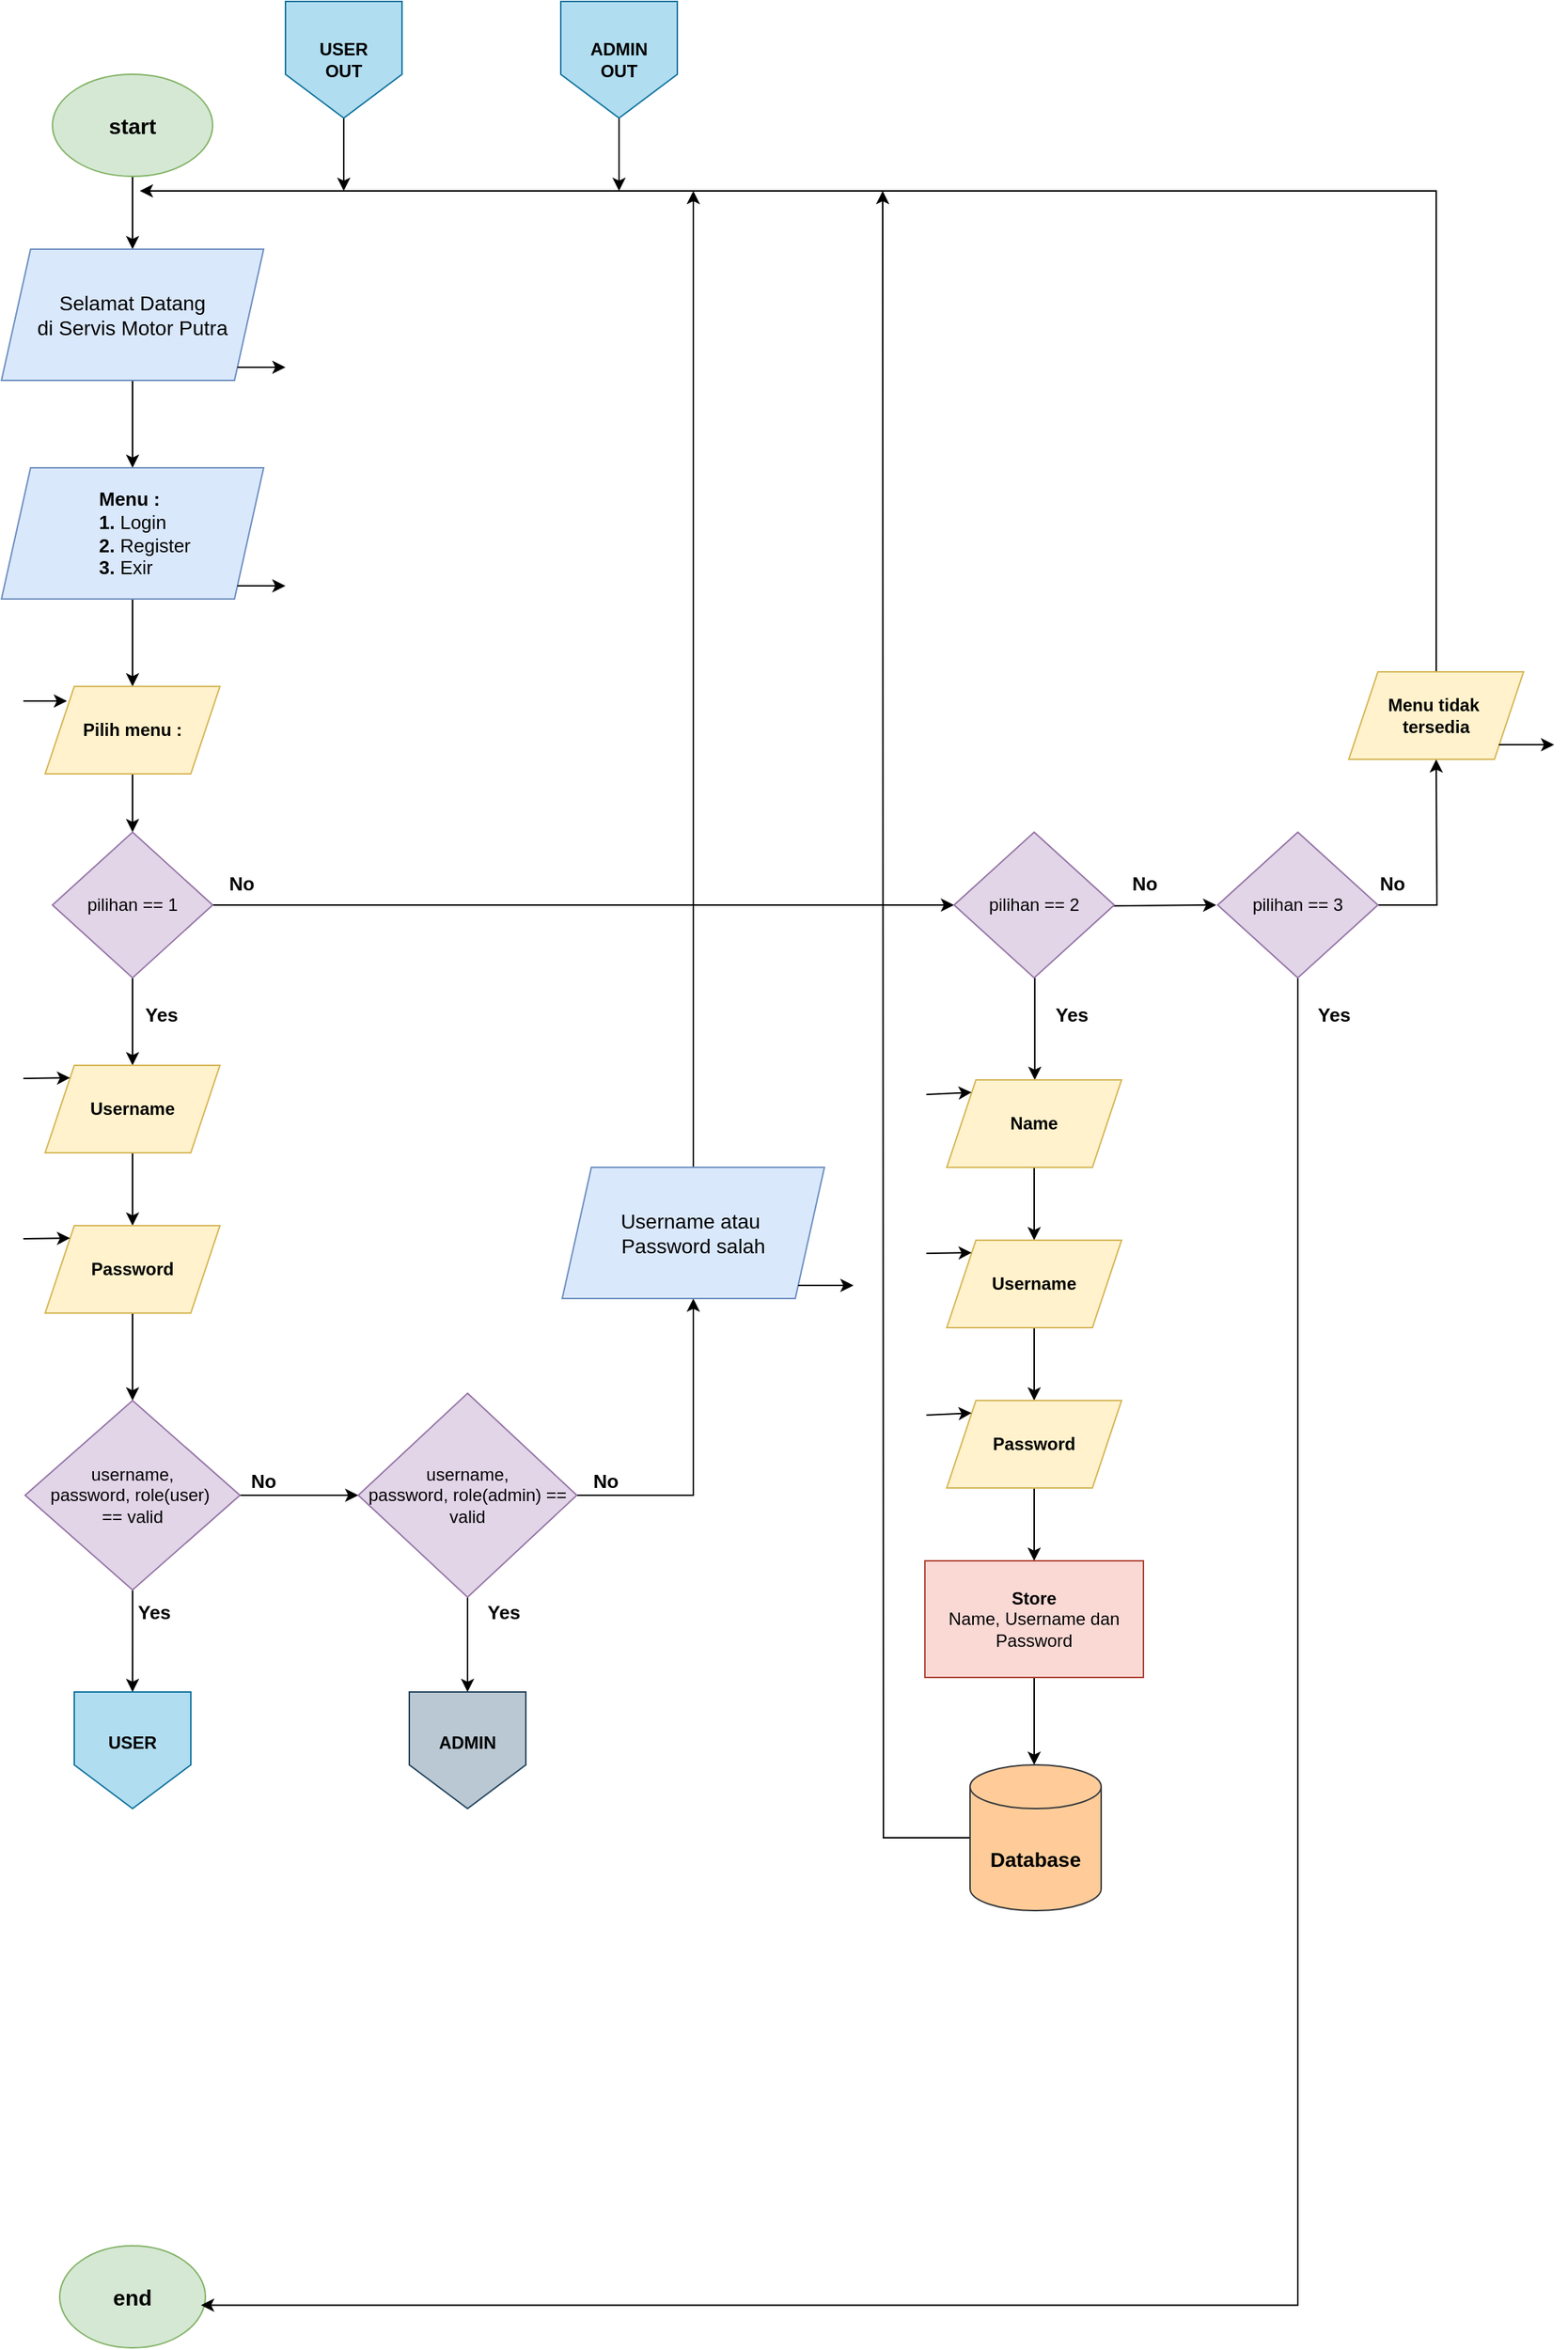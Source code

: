 <mxfile version="24.8.6" pages="4">
  <diagram name="main" id="1sj8Egxh_I2hlWEUKp_c">
    <mxGraphModel dx="1478" dy="655" grid="1" gridSize="10" guides="1" tooltips="1" connect="1" arrows="1" fold="1" page="1" pageScale="1" pageWidth="1169" pageHeight="1654" math="0" shadow="0">
      <root>
        <mxCell id="0" />
        <mxCell id="1" parent="0" />
        <mxCell id="8Bab1-Gc91m3mpsykQkE-1" style="edgeStyle=orthogonalEdgeStyle;rounded=0;orthogonalLoop=1;jettySize=auto;html=1;" parent="1" source="WtFq7ohVQjpLFSURM_Eh-282" edge="1">
          <mxGeometry relative="1" as="geometry">
            <mxPoint x="185" y="180" as="targetPoint" />
          </mxGeometry>
        </mxCell>
        <mxCell id="WtFq7ohVQjpLFSURM_Eh-282" value="&lt;b&gt;&lt;font style=&quot;font-size: 15px;&quot;&gt;start&lt;/font&gt;&lt;/b&gt;" style="ellipse;whiteSpace=wrap;html=1;fillColor=#d5e8d4;strokeColor=#82b366;" parent="1" vertex="1">
          <mxGeometry x="130" y="60" width="110" height="70" as="geometry" />
        </mxCell>
        <mxCell id="Jyb5_7ltQVX23w-imjCT-30" value="&lt;b&gt;&lt;font style=&quot;font-size: 15px;&quot;&gt;end&lt;/font&gt;&lt;/b&gt;" style="ellipse;whiteSpace=wrap;html=1;fillColor=#d5e8d4;strokeColor=#82b366;" parent="1" vertex="1">
          <mxGeometry x="135" y="1550" width="100" height="70" as="geometry" />
        </mxCell>
        <mxCell id="8Bab1-Gc91m3mpsykQkE-5" style="edgeStyle=orthogonalEdgeStyle;rounded=0;orthogonalLoop=1;jettySize=auto;html=1;" parent="1" source="8Bab1-Gc91m3mpsykQkE-2" edge="1">
          <mxGeometry relative="1" as="geometry">
            <mxPoint x="185" y="330" as="targetPoint" />
          </mxGeometry>
        </mxCell>
        <mxCell id="8Bab1-Gc91m3mpsykQkE-2" value="&lt;div style=&quot;font-size: 14px;&quot;&gt;&lt;font style=&quot;font-size: 14px;&quot;&gt;Selamat Datang&lt;/font&gt;&lt;/div&gt;&lt;div style=&quot;font-size: 14px;&quot;&gt;&lt;font style=&quot;font-size: 14px;&quot;&gt;di Servis Motor Putra&lt;/font&gt;&lt;/div&gt;" style="shape=parallelogram;perimeter=parallelogramPerimeter;whiteSpace=wrap;html=1;fixedSize=1;fillColor=#dae8fc;strokeColor=#6c8ebf;align=center;" parent="1" vertex="1">
          <mxGeometry x="95" y="180" width="180" height="90" as="geometry" />
        </mxCell>
        <mxCell id="8Bab1-Gc91m3mpsykQkE-4" value="" style="endArrow=classic;html=1;rounded=0;exitX=1;exitY=1;exitDx=0;exitDy=0;" parent="1" source="8Bab1-Gc91m3mpsykQkE-2" edge="1">
          <mxGeometry width="50" height="50" relative="1" as="geometry">
            <mxPoint x="430" y="390" as="sourcePoint" />
            <mxPoint x="290" y="261" as="targetPoint" />
          </mxGeometry>
        </mxCell>
        <mxCell id="8Bab1-Gc91m3mpsykQkE-9" style="edgeStyle=orthogonalEdgeStyle;rounded=0;orthogonalLoop=1;jettySize=auto;html=1;" parent="1" source="8Bab1-Gc91m3mpsykQkE-6" edge="1">
          <mxGeometry relative="1" as="geometry">
            <mxPoint x="185" y="480" as="targetPoint" />
          </mxGeometry>
        </mxCell>
        <mxCell id="8Bab1-Gc91m3mpsykQkE-6" value="&lt;blockquote style=&quot;margin: 0 0 0 40px; border: none; padding: 0px;&quot;&gt;&lt;br&gt;&lt;/blockquote&gt;" style="shape=parallelogram;perimeter=parallelogramPerimeter;whiteSpace=wrap;html=1;fixedSize=1;fillColor=#dae8fc;strokeColor=#6c8ebf;align=left;" parent="1" vertex="1">
          <mxGeometry x="95" y="330" width="180" height="90" as="geometry" />
        </mxCell>
        <mxCell id="8Bab1-Gc91m3mpsykQkE-7" value="&lt;blockquote style=&quot;margin: 0 0 0 40px; border: none; padding: 0px;&quot;&gt;&lt;b style=&quot;background-color: initial;&quot;&gt;&lt;font style=&quot;font-size: 13px;&quot;&gt;Menu :&lt;br&gt;&lt;/font&gt;&lt;/b&gt;&lt;b style=&quot;background-color: initial; font-size: 13px;&quot;&gt;1.&amp;nbsp;&lt;/b&gt;&lt;span style=&quot;background-color: initial; font-size: 13px;&quot;&gt;Login&lt;br&gt;&lt;/span&gt;&lt;b style=&quot;background-color: initial; font-size: 13px;&quot;&gt;2.&amp;nbsp;&lt;/b&gt;&lt;span style=&quot;background-color: initial; font-size: 13px;&quot;&gt;Register&lt;/span&gt;&lt;div style=&quot;&quot;&gt;&lt;span style=&quot;font-size: 13px;&quot;&gt;&lt;b style=&quot;background-color: initial;&quot;&gt;3.&amp;nbsp;&lt;/b&gt;Exir&lt;/span&gt;&lt;/div&gt;&lt;/blockquote&gt;" style="text;html=1;align=left;verticalAlign=middle;whiteSpace=wrap;rounded=0;" parent="1" vertex="1">
          <mxGeometry x="120" y="335" width="130" height="80" as="geometry" />
        </mxCell>
        <mxCell id="8Bab1-Gc91m3mpsykQkE-8" value="" style="endArrow=classic;html=1;rounded=0;exitX=1;exitY=1;exitDx=0;exitDy=0;" parent="1" source="8Bab1-Gc91m3mpsykQkE-6" edge="1">
          <mxGeometry width="50" height="50" relative="1" as="geometry">
            <mxPoint x="430" y="390" as="sourcePoint" />
            <mxPoint x="290" y="411" as="targetPoint" />
          </mxGeometry>
        </mxCell>
        <mxCell id="8Bab1-Gc91m3mpsykQkE-72" style="edgeStyle=orthogonalEdgeStyle;rounded=0;orthogonalLoop=1;jettySize=auto;html=1;" parent="1" source="8Bab1-Gc91m3mpsykQkE-10" edge="1">
          <mxGeometry relative="1" as="geometry">
            <mxPoint x="185" y="580" as="targetPoint" />
          </mxGeometry>
        </mxCell>
        <mxCell id="8Bab1-Gc91m3mpsykQkE-10" value="&lt;b&gt;Pilih menu :&lt;/b&gt;" style="shape=parallelogram;perimeter=parallelogramPerimeter;whiteSpace=wrap;html=1;fixedSize=1;fillStyle=solid;fillColor=#fff2cc;strokeColor=#d6b656;" parent="1" vertex="1">
          <mxGeometry x="125" y="480" width="120" height="60" as="geometry" />
        </mxCell>
        <mxCell id="8Bab1-Gc91m3mpsykQkE-11" value="" style="endArrow=classic;html=1;rounded=0;" parent="1" edge="1">
          <mxGeometry width="50" height="50" relative="1" as="geometry">
            <mxPoint x="110" y="490" as="sourcePoint" />
            <mxPoint x="140" y="490" as="targetPoint" />
          </mxGeometry>
        </mxCell>
        <mxCell id="8Bab1-Gc91m3mpsykQkE-74" style="edgeStyle=orthogonalEdgeStyle;rounded=0;orthogonalLoop=1;jettySize=auto;html=1;" parent="1" source="8Bab1-Gc91m3mpsykQkE-73" edge="1">
          <mxGeometry relative="1" as="geometry">
            <mxPoint x="185" y="740" as="targetPoint" />
          </mxGeometry>
        </mxCell>
        <mxCell id="8Bab1-Gc91m3mpsykQkE-76" style="edgeStyle=orthogonalEdgeStyle;rounded=0;orthogonalLoop=1;jettySize=auto;html=1;entryX=0;entryY=0.5;entryDx=0;entryDy=0;" parent="1" source="8Bab1-Gc91m3mpsykQkE-73" target="8Bab1-Gc91m3mpsykQkE-78" edge="1">
          <mxGeometry relative="1" as="geometry">
            <mxPoint x="500" y="630" as="targetPoint" />
          </mxGeometry>
        </mxCell>
        <mxCell id="8Bab1-Gc91m3mpsykQkE-73" value="pilihan == 1" style="rhombus;whiteSpace=wrap;html=1;fillColor=#e1d5e7;strokeColor=#9673a6;" parent="1" vertex="1">
          <mxGeometry x="130" y="580" width="110" height="100" as="geometry" />
        </mxCell>
        <mxCell id="8Bab1-Gc91m3mpsykQkE-75" value="&lt;b&gt;&lt;font style=&quot;font-size: 13px;&quot;&gt;Yes&lt;/font&gt;&lt;/b&gt;" style="text;html=1;align=center;verticalAlign=middle;whiteSpace=wrap;rounded=0;" parent="1" vertex="1">
          <mxGeometry x="175" y="690" width="60" height="30" as="geometry" />
        </mxCell>
        <mxCell id="8Bab1-Gc91m3mpsykQkE-77" value="&lt;font size=&quot;1&quot; style=&quot;&quot;&gt;&lt;b style=&quot;font-size: 13px;&quot;&gt;No&lt;/b&gt;&lt;/font&gt;" style="text;html=1;align=center;verticalAlign=middle;whiteSpace=wrap;rounded=0;" parent="1" vertex="1">
          <mxGeometry x="230" y="600" width="60" height="30" as="geometry" />
        </mxCell>
        <mxCell id="Cju90_T9Cqu-THIsaBsu-12" style="edgeStyle=orthogonalEdgeStyle;rounded=0;orthogonalLoop=1;jettySize=auto;html=1;" parent="1" edge="1">
          <mxGeometry relative="1" as="geometry">
            <mxPoint x="804.41" y="750" as="targetPoint" />
            <mxPoint x="804.41" y="680" as="sourcePoint" />
          </mxGeometry>
        </mxCell>
        <mxCell id="Cju90_T9Cqu-THIsaBsu-14" style="edgeStyle=orthogonalEdgeStyle;rounded=0;orthogonalLoop=1;jettySize=auto;html=1;" parent="1" edge="1">
          <mxGeometry relative="1" as="geometry">
            <mxPoint x="929" y="630" as="targetPoint" />
            <mxPoint x="778.935" y="630.059" as="sourcePoint" />
          </mxGeometry>
        </mxCell>
        <mxCell id="8Bab1-Gc91m3mpsykQkE-78" value="pilihan == 2" style="rhombus;whiteSpace=wrap;html=1;fillColor=#e1d5e7;strokeColor=#9673a6;" parent="1" vertex="1">
          <mxGeometry x="749" y="580" width="110" height="100" as="geometry" />
        </mxCell>
        <mxCell id="8Bab1-Gc91m3mpsykQkE-82" style="edgeStyle=orthogonalEdgeStyle;rounded=0;orthogonalLoop=1;jettySize=auto;html=1;" parent="1" source="8Bab1-Gc91m3mpsykQkE-79" edge="1">
          <mxGeometry relative="1" as="geometry">
            <mxPoint x="185" y="850" as="targetPoint" />
          </mxGeometry>
        </mxCell>
        <mxCell id="8Bab1-Gc91m3mpsykQkE-79" value="&lt;b&gt;Username&lt;/b&gt;" style="shape=parallelogram;perimeter=parallelogramPerimeter;whiteSpace=wrap;html=1;fixedSize=1;fillStyle=solid;fillColor=#fff2cc;strokeColor=#d6b656;" parent="1" vertex="1">
          <mxGeometry x="125" y="740" width="120" height="60" as="geometry" />
        </mxCell>
        <mxCell id="8Bab1-Gc91m3mpsykQkE-80" value="" style="endArrow=classic;html=1;rounded=0;entryX=0;entryY=0;entryDx=0;entryDy=0;" parent="1" target="8Bab1-Gc91m3mpsykQkE-79" edge="1">
          <mxGeometry width="50" height="50" relative="1" as="geometry">
            <mxPoint x="110" y="749" as="sourcePoint" />
            <mxPoint x="400" y="760" as="targetPoint" />
          </mxGeometry>
        </mxCell>
        <mxCell id="8Bab1-Gc91m3mpsykQkE-84" style="edgeStyle=orthogonalEdgeStyle;rounded=0;orthogonalLoop=1;jettySize=auto;html=1;" parent="1" source="8Bab1-Gc91m3mpsykQkE-81" edge="1">
          <mxGeometry relative="1" as="geometry">
            <mxPoint x="185" y="970" as="targetPoint" />
          </mxGeometry>
        </mxCell>
        <mxCell id="8Bab1-Gc91m3mpsykQkE-81" value="&lt;b&gt;Password&lt;/b&gt;" style="shape=parallelogram;perimeter=parallelogramPerimeter;whiteSpace=wrap;html=1;fixedSize=1;fillStyle=solid;fillColor=#fff2cc;strokeColor=#d6b656;" parent="1" vertex="1">
          <mxGeometry x="125" y="850" width="120" height="60" as="geometry" />
        </mxCell>
        <mxCell id="8Bab1-Gc91m3mpsykQkE-83" value="" style="endArrow=classic;html=1;rounded=0;entryX=0;entryY=0;entryDx=0;entryDy=0;" parent="1" target="8Bab1-Gc91m3mpsykQkE-81" edge="1">
          <mxGeometry width="50" height="50" relative="1" as="geometry">
            <mxPoint x="110" y="859" as="sourcePoint" />
            <mxPoint x="400" y="760" as="targetPoint" />
          </mxGeometry>
        </mxCell>
        <mxCell id="8Bab1-Gc91m3mpsykQkE-86" style="edgeStyle=orthogonalEdgeStyle;rounded=0;orthogonalLoop=1;jettySize=auto;html=1;" parent="1" source="8Bab1-Gc91m3mpsykQkE-85" edge="1">
          <mxGeometry relative="1" as="geometry">
            <mxPoint x="185" y="1170" as="targetPoint" />
          </mxGeometry>
        </mxCell>
        <mxCell id="8Bab1-Gc91m3mpsykQkE-88" style="edgeStyle=orthogonalEdgeStyle;rounded=0;orthogonalLoop=1;jettySize=auto;html=1;" parent="1" source="8Bab1-Gc91m3mpsykQkE-85" edge="1">
          <mxGeometry relative="1" as="geometry">
            <mxPoint x="340" y="1035" as="targetPoint" />
          </mxGeometry>
        </mxCell>
        <mxCell id="8Bab1-Gc91m3mpsykQkE-85" value="username,&lt;div&gt;password, role(user)&amp;nbsp;&lt;/div&gt;&lt;div&gt;== valid&lt;/div&gt;" style="rhombus;whiteSpace=wrap;html=1;fillColor=#e1d5e7;strokeColor=#9673a6;" parent="1" vertex="1">
          <mxGeometry x="111.25" y="970" width="147.5" height="130" as="geometry" />
        </mxCell>
        <mxCell id="8Bab1-Gc91m3mpsykQkE-87" value="&lt;b&gt;&lt;font style=&quot;font-size: 13px;&quot;&gt;Yes&lt;/font&gt;&lt;/b&gt;" style="text;html=1;align=center;verticalAlign=middle;whiteSpace=wrap;rounded=0;" parent="1" vertex="1">
          <mxGeometry x="170" y="1100" width="60" height="30" as="geometry" />
        </mxCell>
        <mxCell id="8Bab1-Gc91m3mpsykQkE-89" value="&lt;font size=&quot;1&quot; style=&quot;&quot;&gt;&lt;b style=&quot;font-size: 13px;&quot;&gt;No&lt;/b&gt;&lt;/font&gt;" style="text;html=1;align=center;verticalAlign=middle;whiteSpace=wrap;rounded=0;" parent="1" vertex="1">
          <mxGeometry x="245" y="1010" width="60" height="30" as="geometry" />
        </mxCell>
        <mxCell id="Cju90_T9Cqu-THIsaBsu-3" style="edgeStyle=orthogonalEdgeStyle;rounded=0;orthogonalLoop=1;jettySize=auto;html=1;" parent="1" source="8Bab1-Gc91m3mpsykQkE-90" edge="1">
          <mxGeometry relative="1" as="geometry">
            <mxPoint x="415" y="1170" as="targetPoint" />
          </mxGeometry>
        </mxCell>
        <mxCell id="Cju90_T9Cqu-THIsaBsu-7" style="edgeStyle=orthogonalEdgeStyle;rounded=0;orthogonalLoop=1;jettySize=auto;html=1;" parent="1" source="8Bab1-Gc91m3mpsykQkE-90" edge="1">
          <mxGeometry relative="1" as="geometry">
            <mxPoint x="570" y="900" as="targetPoint" />
            <Array as="points">
              <mxPoint x="570" y="1035" />
              <mxPoint x="570" y="910" />
            </Array>
          </mxGeometry>
        </mxCell>
        <mxCell id="8Bab1-Gc91m3mpsykQkE-90" value="username,&lt;div&gt;password, role(admin) == valid&lt;/div&gt;" style="rhombus;whiteSpace=wrap;html=1;fillColor=#e1d5e7;strokeColor=#9673a6;" parent="1" vertex="1">
          <mxGeometry x="340" y="965" width="150" height="140" as="geometry" />
        </mxCell>
        <mxCell id="Cju90_T9Cqu-THIsaBsu-1" value="" style="shape=offPageConnector;whiteSpace=wrap;html=1;fillColor=#b1ddf0;strokeColor=#10739e;" parent="1" vertex="1">
          <mxGeometry x="145" y="1170" width="80" height="80" as="geometry" />
        </mxCell>
        <mxCell id="Cju90_T9Cqu-THIsaBsu-2" value="&lt;b&gt;USER&lt;/b&gt;" style="text;html=1;align=center;verticalAlign=middle;whiteSpace=wrap;rounded=0;" parent="1" vertex="1">
          <mxGeometry x="155" y="1190" width="60" height="30" as="geometry" />
        </mxCell>
        <mxCell id="Cju90_T9Cqu-THIsaBsu-4" value="&lt;b&gt;&lt;font style=&quot;font-size: 13px;&quot;&gt;Yes&lt;/font&gt;&lt;/b&gt;" style="text;html=1;align=center;verticalAlign=middle;whiteSpace=wrap;rounded=0;" parent="1" vertex="1">
          <mxGeometry x="410" y="1100" width="60" height="30" as="geometry" />
        </mxCell>
        <mxCell id="Cju90_T9Cqu-THIsaBsu-5" value="" style="shape=offPageConnector;whiteSpace=wrap;html=1;fillColor=#bac8d3;strokeColor=#23445d;" parent="1" vertex="1">
          <mxGeometry x="375" y="1170" width="80" height="80" as="geometry" />
        </mxCell>
        <mxCell id="Cju90_T9Cqu-THIsaBsu-6" value="&lt;b&gt;ADMIN&lt;/b&gt;" style="text;html=1;align=center;verticalAlign=middle;whiteSpace=wrap;rounded=0;" parent="1" vertex="1">
          <mxGeometry x="385" y="1190" width="60" height="30" as="geometry" />
        </mxCell>
        <mxCell id="Cju90_T9Cqu-THIsaBsu-8" value="&lt;font size=&quot;1&quot; style=&quot;&quot;&gt;&lt;b style=&quot;font-size: 13px;&quot;&gt;No&lt;/b&gt;&lt;/font&gt;" style="text;html=1;align=center;verticalAlign=middle;whiteSpace=wrap;rounded=0;" parent="1" vertex="1">
          <mxGeometry x="480" y="1010" width="60" height="30" as="geometry" />
        </mxCell>
        <mxCell id="Cju90_T9Cqu-THIsaBsu-11" style="edgeStyle=orthogonalEdgeStyle;rounded=0;orthogonalLoop=1;jettySize=auto;html=1;" parent="1" source="Cju90_T9Cqu-THIsaBsu-9" edge="1">
          <mxGeometry relative="1" as="geometry">
            <mxPoint x="570" y="140" as="targetPoint" />
          </mxGeometry>
        </mxCell>
        <mxCell id="Cju90_T9Cqu-THIsaBsu-9" value="&lt;div style=&quot;font-size: 14px;&quot;&gt;Username atau&amp;nbsp;&lt;/div&gt;&lt;div style=&quot;font-size: 14px;&quot;&gt;Password salah&lt;/div&gt;" style="shape=parallelogram;perimeter=parallelogramPerimeter;whiteSpace=wrap;html=1;fixedSize=1;fillColor=#dae8fc;strokeColor=#6c8ebf;align=center;" parent="1" vertex="1">
          <mxGeometry x="480" y="810" width="180" height="90" as="geometry" />
        </mxCell>
        <mxCell id="Cju90_T9Cqu-THIsaBsu-10" value="" style="endArrow=classic;html=1;rounded=0;exitX=1;exitY=1;exitDx=0;exitDy=0;" parent="1" source="Cju90_T9Cqu-THIsaBsu-9" edge="1">
          <mxGeometry width="50" height="50" relative="1" as="geometry">
            <mxPoint x="490" y="900" as="sourcePoint" />
            <mxPoint x="680" y="891" as="targetPoint" />
          </mxGeometry>
        </mxCell>
        <mxCell id="Cju90_T9Cqu-THIsaBsu-13" value="&lt;b&gt;&lt;font style=&quot;font-size: 13px;&quot;&gt;Yes&lt;/font&gt;&lt;/b&gt;" style="text;html=1;align=center;verticalAlign=middle;whiteSpace=wrap;rounded=0;" parent="1" vertex="1">
          <mxGeometry x="800" y="690" width="60" height="30" as="geometry" />
        </mxCell>
        <mxCell id="Cju90_T9Cqu-THIsaBsu-15" value="&lt;font size=&quot;1&quot; style=&quot;&quot;&gt;&lt;b style=&quot;font-size: 13px;&quot;&gt;No&lt;/b&gt;&lt;/font&gt;" style="text;html=1;align=center;verticalAlign=middle;whiteSpace=wrap;rounded=0;" parent="1" vertex="1">
          <mxGeometry x="850" y="600" width="60" height="30" as="geometry" />
        </mxCell>
        <mxCell id="Cju90_T9Cqu-THIsaBsu-19" style="edgeStyle=orthogonalEdgeStyle;rounded=0;orthogonalLoop=1;jettySize=auto;html=1;entryX=0.97;entryY=0.582;entryDx=0;entryDy=0;entryPerimeter=0;" parent="1" target="Jyb5_7ltQVX23w-imjCT-30" edge="1">
          <mxGeometry relative="1" as="geometry">
            <mxPoint x="250" y="1590" as="targetPoint" />
            <mxPoint x="985" y="680" as="sourcePoint" />
            <Array as="points">
              <mxPoint x="985" y="1591" />
            </Array>
          </mxGeometry>
        </mxCell>
        <mxCell id="Cju90_T9Cqu-THIsaBsu-50" style="edgeStyle=orthogonalEdgeStyle;rounded=0;orthogonalLoop=1;jettySize=auto;html=1;" parent="1" source="Cju90_T9Cqu-THIsaBsu-16" edge="1">
          <mxGeometry relative="1" as="geometry">
            <mxPoint x="1080" y="530" as="targetPoint" />
          </mxGeometry>
        </mxCell>
        <mxCell id="Cju90_T9Cqu-THIsaBsu-16" value="pilihan == 3" style="rhombus;whiteSpace=wrap;html=1;fillColor=#e1d5e7;strokeColor=#9673a6;" parent="1" vertex="1">
          <mxGeometry x="930" y="580" width="110" height="100" as="geometry" />
        </mxCell>
        <mxCell id="Cju90_T9Cqu-THIsaBsu-18" value="&lt;b&gt;&lt;font style=&quot;font-size: 13px;&quot;&gt;Yes&lt;/font&gt;&lt;/b&gt;" style="text;html=1;align=center;verticalAlign=middle;whiteSpace=wrap;rounded=0;" parent="1" vertex="1">
          <mxGeometry x="980" y="690" width="60" height="30" as="geometry" />
        </mxCell>
        <mxCell id="Cju90_T9Cqu-THIsaBsu-37" style="edgeStyle=orthogonalEdgeStyle;rounded=0;orthogonalLoop=1;jettySize=auto;html=1;" parent="1" source="Cju90_T9Cqu-THIsaBsu-35" edge="1">
          <mxGeometry relative="1" as="geometry">
            <mxPoint x="804" y="860" as="targetPoint" />
          </mxGeometry>
        </mxCell>
        <mxCell id="Cju90_T9Cqu-THIsaBsu-35" value="&lt;b&gt;Name&lt;/b&gt;" style="shape=parallelogram;perimeter=parallelogramPerimeter;whiteSpace=wrap;html=1;fixedSize=1;fillStyle=solid;fillColor=#fff2cc;strokeColor=#d6b656;" parent="1" vertex="1">
          <mxGeometry x="744" y="750" width="120" height="60" as="geometry" />
        </mxCell>
        <mxCell id="Cju90_T9Cqu-THIsaBsu-39" style="edgeStyle=orthogonalEdgeStyle;rounded=0;orthogonalLoop=1;jettySize=auto;html=1;entryX=0.5;entryY=0;entryDx=0;entryDy=0;" parent="1" source="Cju90_T9Cqu-THIsaBsu-36" target="Cju90_T9Cqu-THIsaBsu-38" edge="1">
          <mxGeometry relative="1" as="geometry" />
        </mxCell>
        <mxCell id="Cju90_T9Cqu-THIsaBsu-36" value="&lt;b&gt;Username&lt;/b&gt;" style="shape=parallelogram;perimeter=parallelogramPerimeter;whiteSpace=wrap;html=1;fixedSize=1;fillStyle=solid;fillColor=#fff2cc;strokeColor=#d6b656;" parent="1" vertex="1">
          <mxGeometry x="744" y="860" width="120" height="60" as="geometry" />
        </mxCell>
        <mxCell id="Cju90_T9Cqu-THIsaBsu-40" style="edgeStyle=orthogonalEdgeStyle;rounded=0;orthogonalLoop=1;jettySize=auto;html=1;" parent="1" source="Cju90_T9Cqu-THIsaBsu-38" edge="1">
          <mxGeometry relative="1" as="geometry">
            <mxPoint x="804" y="1080" as="targetPoint" />
          </mxGeometry>
        </mxCell>
        <mxCell id="Cju90_T9Cqu-THIsaBsu-38" value="&lt;b&gt;Password&lt;/b&gt;" style="shape=parallelogram;perimeter=parallelogramPerimeter;whiteSpace=wrap;html=1;fixedSize=1;fillStyle=solid;fillColor=#fff2cc;strokeColor=#d6b656;" parent="1" vertex="1">
          <mxGeometry x="744" y="970" width="120" height="60" as="geometry" />
        </mxCell>
        <mxCell id="Cju90_T9Cqu-THIsaBsu-42" style="edgeStyle=orthogonalEdgeStyle;rounded=0;orthogonalLoop=1;jettySize=auto;html=1;" parent="1" source="Cju90_T9Cqu-THIsaBsu-41" edge="1">
          <mxGeometry relative="1" as="geometry">
            <mxPoint x="804" y="1220" as="targetPoint" />
          </mxGeometry>
        </mxCell>
        <mxCell id="Cju90_T9Cqu-THIsaBsu-41" value="&lt;b&gt;Store&lt;/b&gt;&lt;div&gt;Name, Username dan Password&lt;/div&gt;" style="rounded=0;whiteSpace=wrap;html=1;fillColor=#fad9d5;strokeColor=#ae4132;" parent="1" vertex="1">
          <mxGeometry x="729" y="1080" width="150" height="80" as="geometry" />
        </mxCell>
        <mxCell id="8f4uYPAJVQdJAInO0MgO-1" style="edgeStyle=orthogonalEdgeStyle;rounded=0;orthogonalLoop=1;jettySize=auto;html=1;" parent="1" source="Cju90_T9Cqu-THIsaBsu-43" edge="1">
          <mxGeometry relative="1" as="geometry">
            <mxPoint x="700" y="140" as="targetPoint" />
          </mxGeometry>
        </mxCell>
        <mxCell id="Cju90_T9Cqu-THIsaBsu-43" value="" style="shape=cylinder3;whiteSpace=wrap;html=1;boundedLbl=1;backgroundOutline=1;size=15;fillColor=#ffcc99;strokeColor=#36393d;" parent="1" vertex="1">
          <mxGeometry x="760" y="1220" width="90" height="100" as="geometry" />
        </mxCell>
        <mxCell id="Cju90_T9Cqu-THIsaBsu-44" value="&lt;b&gt;&lt;font style=&quot;font-size: 14px;&quot;&gt;Database&lt;/font&gt;&lt;/b&gt;" style="text;html=1;align=center;verticalAlign=middle;whiteSpace=wrap;rounded=0;" parent="1" vertex="1">
          <mxGeometry x="775" y="1270" width="60" height="30" as="geometry" />
        </mxCell>
        <mxCell id="Cju90_T9Cqu-THIsaBsu-55" style="edgeStyle=orthogonalEdgeStyle;rounded=0;orthogonalLoop=1;jettySize=auto;html=1;" parent="1" source="Cju90_T9Cqu-THIsaBsu-48" edge="1">
          <mxGeometry relative="1" as="geometry">
            <mxPoint x="190" y="140" as="targetPoint" />
            <Array as="points">
              <mxPoint x="1080" y="140" />
            </Array>
          </mxGeometry>
        </mxCell>
        <mxCell id="Cju90_T9Cqu-THIsaBsu-48" value="&lt;b&gt;Menu tidak&amp;nbsp;&lt;/b&gt;&lt;div&gt;&lt;b&gt;tersedia&lt;/b&gt;&lt;/div&gt;" style="shape=parallelogram;perimeter=parallelogramPerimeter;whiteSpace=wrap;html=1;fixedSize=1;fillColor=#fff2cc;strokeColor=#d6b656;" parent="1" vertex="1">
          <mxGeometry x="1020" y="470" width="120" height="60" as="geometry" />
        </mxCell>
        <mxCell id="Cju90_T9Cqu-THIsaBsu-51" value="&lt;font size=&quot;1&quot; style=&quot;&quot;&gt;&lt;b style=&quot;font-size: 13px;&quot;&gt;No&lt;/b&gt;&lt;/font&gt;" style="text;html=1;align=center;verticalAlign=middle;whiteSpace=wrap;rounded=0;" parent="1" vertex="1">
          <mxGeometry x="1020" y="600" width="60" height="30" as="geometry" />
        </mxCell>
        <mxCell id="Cju90_T9Cqu-THIsaBsu-54" value="" style="endArrow=classic;html=1;rounded=0;exitX=1;exitY=1;exitDx=0;exitDy=0;" parent="1" edge="1">
          <mxGeometry width="50" height="50" relative="1" as="geometry">
            <mxPoint x="1123" y="520" as="sourcePoint" />
            <mxPoint x="1161" y="520" as="targetPoint" />
          </mxGeometry>
        </mxCell>
        <mxCell id="_PWUBiUnSZ6GA9XXGU5L-1" style="edgeStyle=orthogonalEdgeStyle;rounded=0;orthogonalLoop=1;jettySize=auto;html=1;" edge="1" parent="1" source="NIM3Iw_s2TP5JjCTTLHc-1">
          <mxGeometry relative="1" as="geometry">
            <mxPoint x="330" y="140" as="targetPoint" />
          </mxGeometry>
        </mxCell>
        <mxCell id="NIM3Iw_s2TP5JjCTTLHc-1" value="" style="shape=offPageConnector;whiteSpace=wrap;html=1;fillColor=#b1ddf0;strokeColor=#10739e;" parent="1" vertex="1">
          <mxGeometry x="290" y="10" width="80" height="80" as="geometry" />
        </mxCell>
        <mxCell id="NIM3Iw_s2TP5JjCTTLHc-2" value="&lt;b&gt;USER&lt;/b&gt;&lt;div&gt;&lt;b&gt;OUT&lt;/b&gt;&lt;/div&gt;" style="text;html=1;align=center;verticalAlign=middle;whiteSpace=wrap;rounded=0;" parent="1" vertex="1">
          <mxGeometry x="300" y="35" width="60" height="30" as="geometry" />
        </mxCell>
        <mxCell id="_PWUBiUnSZ6GA9XXGU5L-2" style="edgeStyle=orthogonalEdgeStyle;rounded=0;orthogonalLoop=1;jettySize=auto;html=1;" edge="1" parent="1" source="1lz2xGd8JVycjGEQTNRA-1">
          <mxGeometry relative="1" as="geometry">
            <mxPoint x="519" y="140" as="targetPoint" />
          </mxGeometry>
        </mxCell>
        <mxCell id="1lz2xGd8JVycjGEQTNRA-1" value="" style="shape=offPageConnector;whiteSpace=wrap;html=1;fillColor=#b1ddf0;strokeColor=#10739e;" parent="1" vertex="1">
          <mxGeometry x="479" y="10" width="80" height="80" as="geometry" />
        </mxCell>
        <mxCell id="1lz2xGd8JVycjGEQTNRA-2" value="&lt;b&gt;ADMIN&lt;/b&gt;&lt;br&gt;&lt;div&gt;&lt;b&gt;OUT&lt;/b&gt;&lt;/div&gt;" style="text;html=1;align=center;verticalAlign=middle;whiteSpace=wrap;rounded=0;" parent="1" vertex="1">
          <mxGeometry x="489" y="35" width="60" height="30" as="geometry" />
        </mxCell>
        <mxCell id="AASXi5bh8Sig8QjyDUw7-2" value="" style="endArrow=classic;html=1;rounded=0;entryX=0;entryY=0;entryDx=0;entryDy=0;" edge="1" parent="1" target="Cju90_T9Cqu-THIsaBsu-35">
          <mxGeometry width="50" height="50" relative="1" as="geometry">
            <mxPoint x="730" y="760" as="sourcePoint" />
            <mxPoint x="670" y="800" as="targetPoint" />
          </mxGeometry>
        </mxCell>
        <mxCell id="AASXi5bh8Sig8QjyDUw7-3" value="" style="endArrow=classic;html=1;rounded=0;entryX=0;entryY=0;entryDx=0;entryDy=0;" edge="1" parent="1" target="Cju90_T9Cqu-THIsaBsu-36">
          <mxGeometry width="50" height="50" relative="1" as="geometry">
            <mxPoint x="730" y="869" as="sourcePoint" />
            <mxPoint x="670" y="800" as="targetPoint" />
          </mxGeometry>
        </mxCell>
        <mxCell id="AASXi5bh8Sig8QjyDUw7-4" value="" style="endArrow=classic;html=1;rounded=0;entryX=0;entryY=0;entryDx=0;entryDy=0;" edge="1" parent="1" target="Cju90_T9Cqu-THIsaBsu-38">
          <mxGeometry width="50" height="50" relative="1" as="geometry">
            <mxPoint x="730" y="980" as="sourcePoint" />
            <mxPoint x="670" y="800" as="targetPoint" />
          </mxGeometry>
        </mxCell>
      </root>
    </mxGraphModel>
  </diagram>
  <diagram id="37ipbCvi4JjPVXRftraQ" name="user">
    <mxGraphModel dx="309" dy="655" grid="1" gridSize="10" guides="1" tooltips="1" connect="1" arrows="1" fold="1" page="1" pageScale="1" pageWidth="1169" pageHeight="1654" math="0" shadow="0">
      <root>
        <mxCell id="0" />
        <mxCell id="1" parent="0" />
        <mxCell id="WmOf2p4oGggp81m5UURp-1" style="edgeStyle=orthogonalEdgeStyle;rounded=0;orthogonalLoop=1;jettySize=auto;html=1;" parent="1" source="gS--e0eWq8A-xHmKVuRR-2" edge="1">
          <mxGeometry relative="1" as="geometry">
            <mxPoint x="1360" y="249" as="targetPoint" />
          </mxGeometry>
        </mxCell>
        <mxCell id="gS--e0eWq8A-xHmKVuRR-2" value="" style="shape=offPageConnector;whiteSpace=wrap;html=1;fillColor=#b1ddf0;strokeColor=#10739e;" parent="1" vertex="1">
          <mxGeometry x="1320" y="114" width="80" height="80" as="geometry" />
        </mxCell>
        <mxCell id="gS--e0eWq8A-xHmKVuRR-3" value="&lt;b&gt;USER&lt;/b&gt;" style="text;html=1;align=center;verticalAlign=middle;whiteSpace=wrap;rounded=0;" parent="1" vertex="1">
          <mxGeometry x="1330" y="139" width="60" height="30" as="geometry" />
        </mxCell>
        <mxCell id="FVDAsldGhMho3WFAQKwU-4" style="edgeStyle=orthogonalEdgeStyle;rounded=0;orthogonalLoop=1;jettySize=auto;html=1;" parent="1" source="FVDAsldGhMho3WFAQKwU-1" edge="1">
          <mxGeometry relative="1" as="geometry">
            <mxPoint x="1359.25" y="523" as="targetPoint" />
          </mxGeometry>
        </mxCell>
        <mxCell id="FVDAsldGhMho3WFAQKwU-1" value="" style="shape=cylinder3;whiteSpace=wrap;html=1;boundedLbl=1;backgroundOutline=1;size=15;fillColor=#ffcc99;strokeColor=#36393d;" parent="1" vertex="1">
          <mxGeometry x="1315.25" y="373" width="90" height="100" as="geometry" />
        </mxCell>
        <mxCell id="FVDAsldGhMho3WFAQKwU-2" value="&lt;b&gt;&lt;font style=&quot;font-size: 14px;&quot;&gt;Database&lt;/font&gt;&lt;/b&gt;" style="text;html=1;align=center;verticalAlign=middle;whiteSpace=wrap;rounded=0;" parent="1" vertex="1">
          <mxGeometry x="1329.25" y="423" width="60" height="30" as="geometry" />
        </mxCell>
        <mxCell id="w-WpjZ05zoKN0KY1CS9i-5" style="edgeStyle=orthogonalEdgeStyle;rounded=0;orthogonalLoop=1;jettySize=auto;html=1;" parent="1" source="-TJolrCBMzq0CIhRWQBS-1" edge="1">
          <mxGeometry relative="1" as="geometry">
            <mxPoint x="1359.25" y="663" as="targetPoint" />
          </mxGeometry>
        </mxCell>
        <mxCell id="-TJolrCBMzq0CIhRWQBS-1" value="&lt;div style=&quot;font-size: 14px;&quot;&gt;Menampilkan motor yang sedang&lt;/div&gt;&lt;div style=&quot;font-size: 14px;&quot;&gt;di servis User bila ada&lt;/div&gt;" style="shape=parallelogram;perimeter=parallelogramPerimeter;whiteSpace=wrap;html=1;fixedSize=1;fillColor=#dae8fc;strokeColor=#6c8ebf;align=center;" parent="1" vertex="1">
          <mxGeometry x="1263" y="523" width="192.5" height="90" as="geometry" />
        </mxCell>
        <mxCell id="-TJolrCBMzq0CIhRWQBS-2" value="" style="endArrow=classic;html=1;rounded=0;exitX=1;exitY=1;exitDx=0;exitDy=0;" parent="1" source="-TJolrCBMzq0CIhRWQBS-1" edge="1">
          <mxGeometry width="50" height="50" relative="1" as="geometry">
            <mxPoint x="1596.75" y="733" as="sourcePoint" />
            <mxPoint x="1469.25" y="604" as="targetPoint" />
          </mxGeometry>
        </mxCell>
        <mxCell id="cmQ8oOClTgwEnL59n0cI-4" style="edgeStyle=orthogonalEdgeStyle;rounded=0;orthogonalLoop=1;jettySize=auto;html=1;" parent="1" source="w-WpjZ05zoKN0KY1CS9i-6" edge="1">
          <mxGeometry relative="1" as="geometry">
            <mxPoint x="1354.25" y="940" as="targetPoint" />
          </mxGeometry>
        </mxCell>
        <mxCell id="w-WpjZ05zoKN0KY1CS9i-6" value="&lt;b&gt;Pilih menu :&lt;/b&gt;" style="shape=parallelogram;perimeter=parallelogramPerimeter;whiteSpace=wrap;html=1;fixedSize=1;fillStyle=solid;fillColor=#fff2cc;strokeColor=#d6b656;" parent="1" vertex="1">
          <mxGeometry x="1294.25" y="827" width="120" height="60" as="geometry" />
        </mxCell>
        <mxCell id="w-WpjZ05zoKN0KY1CS9i-7" value="" style="endArrow=classic;html=1;rounded=0;" parent="1" edge="1">
          <mxGeometry width="50" height="50" relative="1" as="geometry">
            <mxPoint x="1279.25" y="837" as="sourcePoint" />
            <mxPoint x="1309.25" y="837" as="targetPoint" />
          </mxGeometry>
        </mxCell>
        <mxCell id="cmQ8oOClTgwEnL59n0cI-3" style="edgeStyle=orthogonalEdgeStyle;rounded=0;orthogonalLoop=1;jettySize=auto;html=1;entryX=0.5;entryY=0;entryDx=0;entryDy=0;" parent="1" source="QLtemvmk9hczYWL8dK6e-1" target="w-WpjZ05zoKN0KY1CS9i-6" edge="1">
          <mxGeometry relative="1" as="geometry" />
        </mxCell>
        <mxCell id="QLtemvmk9hczYWL8dK6e-1" value="&lt;blockquote style=&quot;margin: 0 0 0 40px; border: none; padding: 0px;&quot;&gt;&lt;br&gt;&lt;/blockquote&gt;" style="shape=parallelogram;perimeter=parallelogramPerimeter;whiteSpace=wrap;html=1;fixedSize=1;fillColor=#dae8fc;strokeColor=#6c8ebf;align=left;" parent="1" vertex="1">
          <mxGeometry x="1250" y="663" width="210" height="117" as="geometry" />
        </mxCell>
        <mxCell id="QLtemvmk9hczYWL8dK6e-2" value="&lt;blockquote style=&quot;margin: 0 0 0 40px; border: none; padding: 0px;&quot;&gt;&lt;b style=&quot;background-color: initial;&quot;&gt;&lt;font style=&quot;font-size: 13px;&quot;&gt;Menu User:&lt;/font&gt;&lt;/b&gt;&lt;/blockquote&gt;&lt;blockquote style=&quot;margin: 0 0 0 40px; border: none; padding: 0px;&quot;&gt;&lt;b style=&quot;background-color: initial; font-size: 13px;&quot;&gt;1.&lt;/b&gt;&lt;span style=&quot;background-color: initial; font-size: 13px;&quot;&gt;Booking&lt;/span&gt;&lt;span style=&quot;background-color: initial; font-size: 13px;&quot;&gt;Servis motor&lt;/span&gt;&lt;/blockquote&gt;&lt;blockquote style=&quot;margin: 0 0 0 40px; border: none; padding: 0px;&quot;&gt;&lt;span style=&quot;font-size: 13px;&quot;&gt;&lt;b&gt;2. &lt;/b&gt;Update Keluhan&lt;br&gt;&lt;/span&gt;&lt;div style=&quot;&quot;&gt;&lt;span style=&quot;font-size: 13px;&quot;&gt;&lt;b style=&quot;background-color: initial;&quot;&gt;3. &lt;/b&gt;&lt;span style=&quot;background-color: initial;&quot;&gt;Histori Service&lt;/span&gt;&lt;/span&gt;&lt;/div&gt;&lt;div style=&quot;&quot;&gt;&lt;span style=&quot;font-size: 13px;&quot;&gt;&lt;span style=&quot;background-color: initial;&quot;&gt;4. Exit&lt;/span&gt;&lt;/span&gt;&lt;/div&gt;&lt;/blockquote&gt;" style="text;html=1;align=left;verticalAlign=middle;whiteSpace=wrap;rounded=0;" parent="1" vertex="1">
          <mxGeometry x="1281.25" y="681.5" width="130" height="80" as="geometry" />
        </mxCell>
        <mxCell id="z9hc9azOnSIbue83XmWO-1" style="edgeStyle=orthogonalEdgeStyle;rounded=0;orthogonalLoop=1;jettySize=auto;html=1;" parent="1" source="z9hc9azOnSIbue83XmWO-2" edge="1">
          <mxGeometry relative="1" as="geometry">
            <mxPoint x="1600" y="993" as="targetPoint" />
          </mxGeometry>
        </mxCell>
        <mxCell id="y3MMcflpuHaLX4d1jd5e-8" style="edgeStyle=orthogonalEdgeStyle;rounded=0;orthogonalLoop=1;jettySize=auto;html=1;" parent="1" source="z9hc9azOnSIbue83XmWO-2" edge="1">
          <mxGeometry relative="1" as="geometry">
            <mxPoint x="1354.25" y="1109" as="targetPoint" />
          </mxGeometry>
        </mxCell>
        <mxCell id="z9hc9azOnSIbue83XmWO-2" value="pilihan == 1" style="rhombus;whiteSpace=wrap;html=1;fillColor=#e1d5e7;strokeColor=#9673a6;" parent="1" vertex="1">
          <mxGeometry x="1299.25" y="943" width="110" height="100" as="geometry" />
        </mxCell>
        <mxCell id="z9hc9azOnSIbue83XmWO-3" value="&lt;b&gt;&lt;font style=&quot;font-size: 13px;&quot;&gt;Yes&lt;/font&gt;&lt;/b&gt;" style="text;html=1;align=center;verticalAlign=middle;whiteSpace=wrap;rounded=0;" parent="1" vertex="1">
          <mxGeometry x="1354.25" y="1049" width="60" height="30" as="geometry" />
        </mxCell>
        <mxCell id="z9hc9azOnSIbue83XmWO-4" value="&lt;font size=&quot;1&quot; style=&quot;&quot;&gt;&lt;b style=&quot;font-size: 13px;&quot;&gt;No&lt;/b&gt;&lt;/font&gt;" style="text;html=1;align=center;verticalAlign=middle;whiteSpace=wrap;rounded=0;" parent="1" vertex="1">
          <mxGeometry x="1399.25" y="963" width="60" height="30" as="geometry" />
        </mxCell>
        <mxCell id="z9hc9azOnSIbue83XmWO-6" value="&lt;font size=&quot;1&quot;&gt;&lt;b style=&quot;font-size: 12px;&quot;&gt;MENU_USER&lt;/b&gt;&lt;/font&gt;" style="shape=process;whiteSpace=wrap;html=1;backgroundOutline=1;fillColor=#d5e8d4;strokeColor=#82b366;gradientColor=#97d077;" parent="1" vertex="1">
          <mxGeometry x="1300" y="249" width="120" height="60" as="geometry" />
        </mxCell>
        <mxCell id="z9hc9azOnSIbue83XmWO-10" style="edgeStyle=orthogonalEdgeStyle;rounded=0;orthogonalLoop=1;jettySize=auto;html=1;entryX=0.5;entryY=0;entryDx=0;entryDy=0;entryPerimeter=0;" parent="1" source="z9hc9azOnSIbue83XmWO-6" target="FVDAsldGhMho3WFAQKwU-1" edge="1">
          <mxGeometry relative="1" as="geometry" />
        </mxCell>
        <mxCell id="Jgrr_PVPzE78WpcQoq51-4" value="&lt;b&gt;Nama Motor&lt;/b&gt;" style="shape=parallelogram;perimeter=parallelogramPerimeter;whiteSpace=wrap;html=1;fixedSize=1;fillStyle=solid;fillColor=#fff2cc;strokeColor=#d6b656;" parent="1" vertex="1">
          <mxGeometry x="1296.25" y="1110" width="120" height="60" as="geometry" />
        </mxCell>
        <mxCell id="Jgrr_PVPzE78WpcQoq51-5" value="" style="endArrow=classic;html=1;rounded=0;entryX=0;entryY=0;entryDx=0;entryDy=0;" parent="1" target="Jgrr_PVPzE78WpcQoq51-4" edge="1">
          <mxGeometry width="50" height="50" relative="1" as="geometry">
            <mxPoint x="1281.25" y="1119" as="sourcePoint" />
            <mxPoint x="1571.25" y="1130" as="targetPoint" />
          </mxGeometry>
        </mxCell>
        <mxCell id="Jgrr_PVPzE78WpcQoq51-11" style="edgeStyle=orthogonalEdgeStyle;rounded=0;orthogonalLoop=1;jettySize=auto;html=1;entryX=0.5;entryY=0;entryDx=0;entryDy=0;" parent="1" target="Jgrr_PVPzE78WpcQoq51-9" edge="1">
          <mxGeometry relative="1" as="geometry">
            <mxPoint x="1352.294" y="1171" as="sourcePoint" />
          </mxGeometry>
        </mxCell>
        <mxCell id="Jgrr_PVPzE78WpcQoq51-12" style="edgeStyle=orthogonalEdgeStyle;rounded=0;orthogonalLoop=1;jettySize=auto;html=1;" parent="1" source="Jgrr_PVPzE78WpcQoq51-9" edge="1">
          <mxGeometry relative="1" as="geometry">
            <mxPoint x="1352" y="1321" as="targetPoint" />
          </mxGeometry>
        </mxCell>
        <mxCell id="Jgrr_PVPzE78WpcQoq51-9" value="&lt;b&gt;Kilometer&lt;/b&gt;&lt;div&gt;&lt;b&gt;Motor&lt;/b&gt;&lt;/div&gt;" style="shape=parallelogram;perimeter=parallelogramPerimeter;whiteSpace=wrap;html=1;fixedSize=1;fillStyle=solid;fillColor=#fff2cc;strokeColor=#d6b656;" parent="1" vertex="1">
          <mxGeometry x="1292" y="1221" width="120" height="60" as="geometry" />
        </mxCell>
        <mxCell id="Jgrr_PVPzE78WpcQoq51-10" value="" style="endArrow=classic;html=1;rounded=0;entryX=0;entryY=0;entryDx=0;entryDy=0;" parent="1" target="Jgrr_PVPzE78WpcQoq51-9" edge="1">
          <mxGeometry width="50" height="50" relative="1" as="geometry">
            <mxPoint x="1276" y="1230" as="sourcePoint" />
            <mxPoint x="1566" y="1241" as="targetPoint" />
          </mxGeometry>
        </mxCell>
        <mxCell id="Jgrr_PVPzE78WpcQoq51-13" style="edgeStyle=orthogonalEdgeStyle;rounded=0;orthogonalLoop=1;jettySize=auto;html=1;" parent="1" edge="1">
          <mxGeometry relative="1" as="geometry">
            <mxPoint x="1347" y="1532" as="targetPoint" />
            <mxPoint x="1347" y="1492" as="sourcePoint" />
          </mxGeometry>
        </mxCell>
        <mxCell id="NFlej0SZO229NZo2Rk2p-2" style="edgeStyle=orthogonalEdgeStyle;rounded=0;orthogonalLoop=1;jettySize=auto;html=1;" edge="1" parent="1" source="Jgrr_PVPzE78WpcQoq51-14" target="NFlej0SZO229NZo2Rk2p-1">
          <mxGeometry relative="1" as="geometry" />
        </mxCell>
        <mxCell id="Jgrr_PVPzE78WpcQoq51-14" value="&lt;b&gt;Keluhan/&lt;/b&gt;&lt;div&gt;&lt;b&gt;Jenis Servis&lt;/b&gt;&lt;/div&gt;" style="shape=parallelogram;perimeter=parallelogramPerimeter;whiteSpace=wrap;html=1;fixedSize=1;fillStyle=solid;fillColor=#fff2cc;strokeColor=#d6b656;" parent="1" vertex="1">
          <mxGeometry x="1287" y="1321" width="120" height="60" as="geometry" />
        </mxCell>
        <mxCell id="Jgrr_PVPzE78WpcQoq51-15" value="" style="endArrow=classic;html=1;rounded=0;entryX=0;entryY=0;entryDx=0;entryDy=0;" parent="1" target="Jgrr_PVPzE78WpcQoq51-14" edge="1">
          <mxGeometry width="50" height="50" relative="1" as="geometry">
            <mxPoint x="1271" y="1330" as="sourcePoint" />
            <mxPoint x="1561" y="1341" as="targetPoint" />
          </mxGeometry>
        </mxCell>
        <mxCell id="AGrqkJ8uaY1ZsFOs0iNM-1" style="edgeStyle=orthogonalEdgeStyle;rounded=0;orthogonalLoop=1;jettySize=auto;html=1;" parent="1" source="8d7XM6qI7MEMpUIOqqIc-1" edge="1">
          <mxGeometry relative="1" as="geometry">
            <mxPoint x="1360" y="209" as="targetPoint" />
            <Array as="points">
              <mxPoint x="1210" y="1590" />
              <mxPoint x="1210" y="209" />
            </Array>
          </mxGeometry>
        </mxCell>
        <mxCell id="8d7XM6qI7MEMpUIOqqIc-1" value="" style="shape=cylinder3;whiteSpace=wrap;html=1;boundedLbl=1;backgroundOutline=1;size=15;fillColor=#ffcc99;strokeColor=#36393d;" parent="1" vertex="1">
          <mxGeometry x="1301.25" y="1532" width="90" height="100" as="geometry" />
        </mxCell>
        <mxCell id="8d7XM6qI7MEMpUIOqqIc-2" value="&lt;b&gt;&lt;font style=&quot;font-size: 14px;&quot;&gt;Database&lt;/font&gt;&lt;/b&gt;" style="text;html=1;align=center;verticalAlign=middle;whiteSpace=wrap;rounded=0;" parent="1" vertex="1">
          <mxGeometry x="1316.25" y="1582" width="60" height="30" as="geometry" />
        </mxCell>
        <mxCell id="8d7XM6qI7MEMpUIOqqIc-8" style="edgeStyle=orthogonalEdgeStyle;rounded=0;orthogonalLoop=1;jettySize=auto;html=1;" parent="1" source="8d7XM6qI7MEMpUIOqqIc-4" edge="1">
          <mxGeometry relative="1" as="geometry">
            <mxPoint x="1870" y="994" as="targetPoint" />
          </mxGeometry>
        </mxCell>
        <mxCell id="y3MMcflpuHaLX4d1jd5e-13" style="edgeStyle=orthogonalEdgeStyle;rounded=0;orthogonalLoop=1;jettySize=auto;html=1;entryX=0.5;entryY=0;entryDx=0;entryDy=0;" parent="1" source="8d7XM6qI7MEMpUIOqqIc-4" edge="1">
          <mxGeometry relative="1" as="geometry">
            <mxPoint x="1655.25" y="1108" as="targetPoint" />
          </mxGeometry>
        </mxCell>
        <mxCell id="8d7XM6qI7MEMpUIOqqIc-4" value="pilihan == 2" style="rhombus;whiteSpace=wrap;html=1;fillColor=#e1d5e7;strokeColor=#9673a6;" parent="1" vertex="1">
          <mxGeometry x="1600" y="945" width="110" height="100" as="geometry" />
        </mxCell>
        <mxCell id="8d7XM6qI7MEMpUIOqqIc-6" value="&lt;b&gt;&lt;font style=&quot;font-size: 13px;&quot;&gt;Yes&lt;/font&gt;&lt;/b&gt;" style="text;html=1;align=center;verticalAlign=middle;whiteSpace=wrap;rounded=0;" parent="1" vertex="1">
          <mxGeometry x="1660" y="1045" width="60" height="30" as="geometry" />
        </mxCell>
        <mxCell id="8d7XM6qI7MEMpUIOqqIc-7" value="&lt;font size=&quot;1&quot; style=&quot;&quot;&gt;&lt;b style=&quot;font-size: 13px;&quot;&gt;No&lt;/b&gt;&lt;/font&gt;" style="text;html=1;align=center;verticalAlign=middle;whiteSpace=wrap;rounded=0;" parent="1" vertex="1">
          <mxGeometry x="1694" y="962" width="60" height="30" as="geometry" />
        </mxCell>
        <mxCell id="lgpNKSEgkT9gfHnc_tbP-5" style="edgeStyle=orthogonalEdgeStyle;rounded=0;orthogonalLoop=1;jettySize=auto;html=1;" parent="1" source="lgpNKSEgkT9gfHnc_tbP-1" edge="1">
          <mxGeometry relative="1" as="geometry">
            <mxPoint x="1360" y="209" as="targetPoint" />
            <Array as="points">
              <mxPoint x="2230" y="209" />
            </Array>
          </mxGeometry>
        </mxCell>
        <mxCell id="lgpNKSEgkT9gfHnc_tbP-1" value="&lt;b&gt;Menu tidak&amp;nbsp;&lt;/b&gt;&lt;div&gt;&lt;b&gt;tersedia&lt;/b&gt;&lt;/div&gt;" style="shape=parallelogram;perimeter=parallelogramPerimeter;whiteSpace=wrap;html=1;fixedSize=1;fillColor=#fff2cc;strokeColor=#d6b656;" parent="1" vertex="1">
          <mxGeometry x="2173" y="819" width="120" height="60" as="geometry" />
        </mxCell>
        <mxCell id="lgpNKSEgkT9gfHnc_tbP-2" value="" style="endArrow=classic;html=1;rounded=0;exitX=1;exitY=1;exitDx=0;exitDy=0;" parent="1" edge="1">
          <mxGeometry width="50" height="50" relative="1" as="geometry">
            <mxPoint x="2276" y="869" as="sourcePoint" />
            <mxPoint x="2314" y="869" as="targetPoint" />
          </mxGeometry>
        </mxCell>
        <mxCell id="y3MMcflpuHaLX4d1jd5e-1" style="edgeStyle=orthogonalEdgeStyle;rounded=0;orthogonalLoop=1;jettySize=auto;html=1;" parent="1" source="y3MMcflpuHaLX4d1jd5e-3" edge="1">
          <mxGeometry relative="1" as="geometry">
            <mxPoint x="2225" y="1106.5" as="targetPoint" />
          </mxGeometry>
        </mxCell>
        <mxCell id="y3MMcflpuHaLX4d1jd5e-3" value="pilihan == 4" style="rhombus;whiteSpace=wrap;html=1;fillColor=#e1d5e7;strokeColor=#9673a6;" parent="1" vertex="1">
          <mxGeometry x="2170" y="941.5" width="110" height="100" as="geometry" />
        </mxCell>
        <mxCell id="y3MMcflpuHaLX4d1jd5e-4" value="&lt;b&gt;&lt;font style=&quot;font-size: 13px;&quot;&gt;Yes&lt;/font&gt;&lt;/b&gt;" style="text;html=1;align=center;verticalAlign=middle;whiteSpace=wrap;rounded=0;" parent="1" vertex="1">
          <mxGeometry x="2220" y="1040.5" width="60" height="30" as="geometry" />
        </mxCell>
        <mxCell id="y3MMcflpuHaLX4d1jd5e-5" value="&lt;font size=&quot;1&quot; style=&quot;&quot;&gt;&lt;b style=&quot;font-size: 13px;&quot;&gt;No&lt;/b&gt;&lt;/font&gt;" style="text;html=1;align=center;verticalAlign=middle;whiteSpace=wrap;rounded=0;" parent="1" vertex="1">
          <mxGeometry x="2220" y="906" width="60" height="30" as="geometry" />
        </mxCell>
        <mxCell id="y3MMcflpuHaLX4d1jd5e-6" value="" style="shape=offPageConnector;whiteSpace=wrap;html=1;fillColor=#b1ddf0;strokeColor=#10739e;" parent="1" vertex="1">
          <mxGeometry x="2185" y="1106.5" width="80" height="80" as="geometry" />
        </mxCell>
        <mxCell id="y3MMcflpuHaLX4d1jd5e-7" value="&lt;b&gt;USER&lt;/b&gt;&lt;div&gt;&lt;b&gt;OUT&lt;/b&gt;&lt;/div&gt;" style="text;html=1;align=center;verticalAlign=middle;whiteSpace=wrap;rounded=0;" parent="1" vertex="1">
          <mxGeometry x="2195" y="1131.5" width="60" height="30" as="geometry" />
        </mxCell>
        <mxCell id="y3MMcflpuHaLX4d1jd5e-15" style="edgeStyle=orthogonalEdgeStyle;rounded=0;orthogonalLoop=1;jettySize=auto;html=1;entryX=0.435;entryY=0.957;entryDx=0;entryDy=0;entryPerimeter=0;" parent="1" source="y3MMcflpuHaLX4d1jd5e-3" target="lgpNKSEgkT9gfHnc_tbP-1" edge="1">
          <mxGeometry relative="1" as="geometry" />
        </mxCell>
        <mxCell id="y3MMcflpuHaLX4d1jd5e-17" style="edgeStyle=orthogonalEdgeStyle;rounded=0;orthogonalLoop=1;jettySize=auto;html=1;entryX=0.5;entryY=0;entryDx=0;entryDy=0;" parent="1" source="y3MMcflpuHaLX4d1jd5e-18" edge="1">
          <mxGeometry relative="1" as="geometry">
            <mxPoint x="1930" y="1105.5" as="targetPoint" />
          </mxGeometry>
        </mxCell>
        <mxCell id="y3MMcflpuHaLX4d1jd5e-22" style="edgeStyle=orthogonalEdgeStyle;rounded=0;orthogonalLoop=1;jettySize=auto;html=1;" parent="1" source="y3MMcflpuHaLX4d1jd5e-18" target="y3MMcflpuHaLX4d1jd5e-3" edge="1">
          <mxGeometry relative="1" as="geometry" />
        </mxCell>
        <mxCell id="y3MMcflpuHaLX4d1jd5e-18" value="pilihan == 3" style="rhombus;whiteSpace=wrap;html=1;fillColor=#e1d5e7;strokeColor=#9673a6;" parent="1" vertex="1">
          <mxGeometry x="1875" y="941.5" width="110" height="100" as="geometry" />
        </mxCell>
        <mxCell id="y3MMcflpuHaLX4d1jd5e-19" value="&lt;b&gt;&lt;font style=&quot;font-size: 13px;&quot;&gt;Yes&lt;/font&gt;&lt;/b&gt;" style="text;html=1;align=center;verticalAlign=middle;whiteSpace=wrap;rounded=0;" parent="1" vertex="1">
          <mxGeometry x="1935" y="1042.5" width="60" height="30" as="geometry" />
        </mxCell>
        <mxCell id="y3MMcflpuHaLX4d1jd5e-20" value="&lt;font size=&quot;1&quot; style=&quot;&quot;&gt;&lt;b style=&quot;font-size: 13px;&quot;&gt;No&lt;/b&gt;&lt;/font&gt;" style="text;html=1;align=center;verticalAlign=middle;whiteSpace=wrap;rounded=0;" parent="1" vertex="1">
          <mxGeometry x="1969" y="959.5" width="60" height="30" as="geometry" />
        </mxCell>
        <mxCell id="y3MMcflpuHaLX4d1jd5e-27" style="edgeStyle=orthogonalEdgeStyle;rounded=0;orthogonalLoop=1;jettySize=auto;html=1;entryX=0.5;entryY=0;entryDx=0;entryDy=0;" parent="1" source="y3MMcflpuHaLX4d1jd5e-23" target="y3MMcflpuHaLX4d1jd5e-25" edge="1">
          <mxGeometry relative="1" as="geometry" />
        </mxCell>
        <mxCell id="y3MMcflpuHaLX4d1jd5e-23" value="" style="shape=cylinder3;whiteSpace=wrap;html=1;boundedLbl=1;backgroundOutline=1;size=15;fillColor=#ffcc99;strokeColor=#36393d;" parent="1" vertex="1">
          <mxGeometry x="1885" y="1108" width="90" height="100" as="geometry" />
        </mxCell>
        <mxCell id="y3MMcflpuHaLX4d1jd5e-24" value="&lt;b&gt;&lt;font style=&quot;font-size: 14px;&quot;&gt;Database&lt;/font&gt;&lt;/b&gt;" style="text;html=1;align=center;verticalAlign=middle;whiteSpace=wrap;rounded=0;" parent="1" vertex="1">
          <mxGeometry x="1900" y="1158" width="60" height="30" as="geometry" />
        </mxCell>
        <mxCell id="-GI3Qec5B5_Wr3jN0LJC-1" style="edgeStyle=orthogonalEdgeStyle;rounded=0;orthogonalLoop=1;jettySize=auto;html=1;" parent="1" source="y3MMcflpuHaLX4d1jd5e-25" edge="1">
          <mxGeometry relative="1" as="geometry">
            <mxPoint x="1780" y="210" as="targetPoint" />
          </mxGeometry>
        </mxCell>
        <mxCell id="y3MMcflpuHaLX4d1jd5e-25" value="&lt;div style=&quot;font-size: 14px;&quot;&gt;Histori Service&lt;/div&gt;" style="shape=parallelogram;perimeter=parallelogramPerimeter;whiteSpace=wrap;html=1;fixedSize=1;fillColor=#dae8fc;strokeColor=#6c8ebf;align=center;" parent="1" vertex="1">
          <mxGeometry x="1860.75" y="1269" width="140" height="90" as="geometry" />
        </mxCell>
        <mxCell id="y3MMcflpuHaLX4d1jd5e-26" value="" style="endArrow=classic;html=1;rounded=0;exitX=1;exitY=1;exitDx=0;exitDy=0;" parent="1" source="y3MMcflpuHaLX4d1jd5e-25" edge="1">
          <mxGeometry width="50" height="50" relative="1" as="geometry">
            <mxPoint x="2154.5" y="1479" as="sourcePoint" />
            <mxPoint x="2018" y="1348" as="targetPoint" />
          </mxGeometry>
        </mxCell>
        <mxCell id="cmQ8oOClTgwEnL59n0cI-1" value="" style="endArrow=classic;html=1;rounded=0;exitX=1;exitY=1;exitDx=0;exitDy=0;" parent="1" edge="1">
          <mxGeometry width="50" height="50" relative="1" as="geometry">
            <mxPoint x="1444" y="763" as="sourcePoint" />
            <mxPoint x="1476.25" y="762" as="targetPoint" />
          </mxGeometry>
        </mxCell>
        <mxCell id="OoZ3zTgZs8OBXOV9yrAH-1" value="&lt;b&gt;ID Servis&lt;/b&gt;" style="shape=parallelogram;perimeter=parallelogramPerimeter;whiteSpace=wrap;html=1;fixedSize=1;fillStyle=solid;fillColor=#fff2cc;strokeColor=#d6b656;" parent="1" vertex="1">
          <mxGeometry x="1600" y="1110" width="120" height="60" as="geometry" />
        </mxCell>
        <mxCell id="OoZ3zTgZs8OBXOV9yrAH-2" value="" style="endArrow=classic;html=1;rounded=0;entryX=0;entryY=0;entryDx=0;entryDy=0;" parent="1" target="OoZ3zTgZs8OBXOV9yrAH-1" edge="1">
          <mxGeometry width="50" height="50" relative="1" as="geometry">
            <mxPoint x="1585" y="1119" as="sourcePoint" />
            <mxPoint x="1875" y="1130" as="targetPoint" />
          </mxGeometry>
        </mxCell>
        <mxCell id="P2nYSWYMqkV4aNWuYCQr-1" style="edgeStyle=orthogonalEdgeStyle;rounded=0;orthogonalLoop=1;jettySize=auto;html=1;" parent="1" edge="1">
          <mxGeometry relative="1" as="geometry">
            <mxPoint x="1653" y="1236" as="targetPoint" />
            <mxPoint x="1652.5" y="1170" as="sourcePoint" />
          </mxGeometry>
        </mxCell>
        <mxCell id="P2nYSWYMqkV4aNWuYCQr-3" style="edgeStyle=orthogonalEdgeStyle;rounded=0;orthogonalLoop=1;jettySize=auto;html=1;" parent="1" source="P2nYSWYMqkV4aNWuYCQr-4" edge="1">
          <mxGeometry relative="1" as="geometry">
            <mxPoint x="1655.0" y="1370.0" as="targetPoint" />
          </mxGeometry>
        </mxCell>
        <mxCell id="P2nYSWYMqkV4aNWuYCQr-4" value="&lt;b&gt;Keluhan Baru&lt;/b&gt;" style="shape=parallelogram;perimeter=parallelogramPerimeter;whiteSpace=wrap;html=1;fixedSize=1;fillStyle=solid;fillColor=#fff2cc;strokeColor=#d6b656;" parent="1" vertex="1">
          <mxGeometry x="1595" y="1237" width="120" height="60" as="geometry" />
        </mxCell>
        <mxCell id="P2nYSWYMqkV4aNWuYCQr-5" value="" style="endArrow=classic;html=1;rounded=0;entryX=0;entryY=0;entryDx=0;entryDy=0;" parent="1" target="P2nYSWYMqkV4aNWuYCQr-4" edge="1">
          <mxGeometry width="50" height="50" relative="1" as="geometry">
            <mxPoint x="1580" y="1246" as="sourcePoint" />
            <mxPoint x="1870" y="1257" as="targetPoint" />
          </mxGeometry>
        </mxCell>
        <mxCell id="P2nYSWYMqkV4aNWuYCQr-7" style="edgeStyle=orthogonalEdgeStyle;rounded=0;orthogonalLoop=1;jettySize=auto;html=1;" parent="1" source="P2nYSWYMqkV4aNWuYCQr-6" edge="1">
          <mxGeometry relative="1" as="geometry">
            <mxPoint x="1520" y="210" as="targetPoint" />
          </mxGeometry>
        </mxCell>
        <mxCell id="P2nYSWYMqkV4aNWuYCQr-6" value="&lt;b&gt;Keluahan = Keluhan&lt;/b&gt;&lt;b style=&quot;background-color: initial;&quot;&gt;&amp;nbsp;Baru&lt;/b&gt;" style="rounded=0;whiteSpace=wrap;html=1;fillColor=#fad9d5;strokeColor=#ae4132;" parent="1" vertex="1">
          <mxGeometry x="1580" y="1370" width="150" height="80" as="geometry" />
        </mxCell>
        <mxCell id="NFlej0SZO229NZo2Rk2p-1" value="&lt;b&gt;Store&lt;/b&gt;&lt;div&gt;Nama motor, kilometer dan keluhan&lt;/div&gt;" style="rounded=0;whiteSpace=wrap;html=1;fillColor=#fad9d5;strokeColor=#ae4132;" vertex="1" parent="1">
          <mxGeometry x="1272" y="1410" width="150" height="80" as="geometry" />
        </mxCell>
      </root>
    </mxGraphModel>
  </diagram>
  <diagram id="DoOhdrhWN74vjGiqVflH" name="admin">
    <mxGraphModel dx="1510" dy="800" grid="1" gridSize="10" guides="1" tooltips="1" connect="1" arrows="1" fold="1" page="1" pageScale="1" pageWidth="1169" pageHeight="1654" math="0" shadow="0">
      <root>
        <mxCell id="0" />
        <mxCell id="1" parent="0" />
        <mxCell id="jyCZyp7TY-OC80Zj3-c0-1" value="" style="shape=offPageConnector;whiteSpace=wrap;html=1;fillColor=#bac8d3;strokeColor=#23445d;" parent="1" vertex="1">
          <mxGeometry x="130" y="40" width="80" height="80" as="geometry" />
        </mxCell>
        <mxCell id="jyCZyp7TY-OC80Zj3-c0-2" value="&lt;b&gt;ADMIN&lt;/b&gt;" style="text;html=1;align=center;verticalAlign=middle;whiteSpace=wrap;rounded=0;" parent="1" vertex="1">
          <mxGeometry x="140" y="60" width="60" height="30" as="geometry" />
        </mxCell>
        <mxCell id="-kaBlzvMlBjsN3U7NKlo-1" style="edgeStyle=orthogonalEdgeStyle;rounded=0;orthogonalLoop=1;jettySize=auto;html=1;" parent="1" edge="1">
          <mxGeometry relative="1" as="geometry">
            <mxPoint x="169" y="176" as="targetPoint" />
            <mxPoint x="169" y="121" as="sourcePoint" />
          </mxGeometry>
        </mxCell>
        <mxCell id="-kaBlzvMlBjsN3U7NKlo-2" style="edgeStyle=orthogonalEdgeStyle;rounded=0;orthogonalLoop=1;jettySize=auto;html=1;" parent="1" source="-kaBlzvMlBjsN3U7NKlo-3" edge="1">
          <mxGeometry relative="1" as="geometry">
            <mxPoint x="168.25" y="450" as="targetPoint" />
          </mxGeometry>
        </mxCell>
        <mxCell id="-kaBlzvMlBjsN3U7NKlo-3" value="" style="shape=cylinder3;whiteSpace=wrap;html=1;boundedLbl=1;backgroundOutline=1;size=15;fillColor=#ffcc99;strokeColor=#36393d;" parent="1" vertex="1">
          <mxGeometry x="124.25" y="300" width="90" height="100" as="geometry" />
        </mxCell>
        <mxCell id="-kaBlzvMlBjsN3U7NKlo-4" value="&lt;b&gt;&lt;font style=&quot;font-size: 14px;&quot;&gt;Database&lt;/font&gt;&lt;/b&gt;" style="text;html=1;align=center;verticalAlign=middle;whiteSpace=wrap;rounded=0;" parent="1" vertex="1">
          <mxGeometry x="138.25" y="350" width="60" height="30" as="geometry" />
        </mxCell>
        <mxCell id="-kaBlzvMlBjsN3U7NKlo-5" style="edgeStyle=orthogonalEdgeStyle;rounded=0;orthogonalLoop=1;jettySize=auto;html=1;" parent="1" source="-kaBlzvMlBjsN3U7NKlo-6" edge="1">
          <mxGeometry relative="1" as="geometry">
            <mxPoint x="168.25" y="590" as="targetPoint" />
          </mxGeometry>
        </mxCell>
        <mxCell id="-kaBlzvMlBjsN3U7NKlo-6" value="&lt;div style=&quot;font-size: 14px;&quot;&gt;Menampilkan motor yang&lt;/div&gt;&lt;div style=&quot;font-size: 14px;&quot;&gt;di servis User&lt;/div&gt;" style="shape=parallelogram;perimeter=parallelogramPerimeter;whiteSpace=wrap;html=1;fixedSize=1;fillColor=#dae8fc;strokeColor=#6c8ebf;align=center;" parent="1" vertex="1">
          <mxGeometry x="72" y="450" width="192.5" height="90" as="geometry" />
        </mxCell>
        <mxCell id="-kaBlzvMlBjsN3U7NKlo-7" value="" style="endArrow=classic;html=1;rounded=0;exitX=1;exitY=1;exitDx=0;exitDy=0;" parent="1" source="-kaBlzvMlBjsN3U7NKlo-6" edge="1">
          <mxGeometry width="50" height="50" relative="1" as="geometry">
            <mxPoint x="405.75" y="660" as="sourcePoint" />
            <mxPoint x="278.25" y="531" as="targetPoint" />
          </mxGeometry>
        </mxCell>
        <mxCell id="-kaBlzvMlBjsN3U7NKlo-8" value="&lt;b&gt;Pilih menu :&lt;/b&gt;" style="shape=parallelogram;perimeter=parallelogramPerimeter;whiteSpace=wrap;html=1;fixedSize=1;fillStyle=solid;fillColor=#fff2cc;strokeColor=#d6b656;" parent="1" vertex="1">
          <mxGeometry x="103.25" y="730" width="120" height="60" as="geometry" />
        </mxCell>
        <mxCell id="-kaBlzvMlBjsN3U7NKlo-9" value="" style="endArrow=classic;html=1;rounded=0;" parent="1" edge="1">
          <mxGeometry width="50" height="50" relative="1" as="geometry">
            <mxPoint x="88.25" y="740" as="sourcePoint" />
            <mxPoint x="118.25" y="740" as="targetPoint" />
          </mxGeometry>
        </mxCell>
        <mxCell id="-kaBlzvMlBjsN3U7NKlo-11" value="&lt;blockquote style=&quot;margin: 0 0 0 40px; border: none; padding: 0px;&quot;&gt;&lt;br&gt;&lt;/blockquote&gt;" style="shape=parallelogram;perimeter=parallelogramPerimeter;whiteSpace=wrap;html=1;fixedSize=1;fillColor=#dae8fc;strokeColor=#6c8ebf;align=left;" parent="1" vertex="1">
          <mxGeometry x="53" y="570" width="240" height="130" as="geometry" />
        </mxCell>
        <mxCell id="-kaBlzvMlBjsN3U7NKlo-12" value="&lt;blockquote style=&quot;margin: 0 0 0 40px; border: none; padding: 0px;&quot;&gt;&lt;b style=&quot;background-color: initial;&quot;&gt;&lt;font style=&quot;font-size: 13px;&quot;&gt;Menu User:&lt;/font&gt;&lt;/b&gt;&lt;/blockquote&gt;&lt;blockquote style=&quot;margin: 0 0 0 40px; border: none; padding: 0px;&quot;&gt;&lt;b style=&quot;background-color: initial; font-size: 13px;&quot;&gt;1. &lt;/b&gt;&lt;span style=&quot;background-color: initial; font-size: 13px;&quot;&gt;Update Status&lt;/span&gt;&lt;/blockquote&gt;&lt;blockquote style=&quot;margin: 0 0 0 40px; border: none; padding: 0px;&quot;&gt;&lt;span style=&quot;font-size: 13px;&quot;&gt;&lt;b&gt;2. &lt;/b&gt;Delete Data&lt;/span&gt;&lt;/blockquote&gt;&lt;blockquote style=&quot;margin: 0 0 0 40px; border: none; padding: 0px;&quot;&gt;&lt;span style=&quot;font-size: 13px;&quot;&gt;&lt;b&gt;3. &lt;/b&gt;Menu Sparepart&lt;br&gt;&lt;/span&gt;&lt;div style=&quot;&quot;&gt;&lt;span style=&quot;font-size: 13px;&quot;&gt;&lt;b style=&quot;background-color: initial;&quot;&gt;4.&amp;nbsp;&lt;/b&gt;Exir&lt;/span&gt;&lt;/div&gt;&lt;/blockquote&gt;" style="text;html=1;align=left;verticalAlign=middle;whiteSpace=wrap;rounded=0;" parent="1" vertex="1">
          <mxGeometry x="99" y="595" width="130" height="80" as="geometry" />
        </mxCell>
        <mxCell id="-kaBlzvMlBjsN3U7NKlo-14" value="&lt;font size=&quot;1&quot;&gt;&lt;b style=&quot;font-size: 12px;&quot;&gt;MENU_ADMIN&lt;/b&gt;&lt;/font&gt;" style="shape=process;whiteSpace=wrap;html=1;backgroundOutline=1;fillColor=#d5e8d4;strokeColor=#82b366;gradientColor=#97d077;" parent="1" vertex="1">
          <mxGeometry x="109" y="176" width="120" height="60" as="geometry" />
        </mxCell>
        <mxCell id="-kaBlzvMlBjsN3U7NKlo-15" style="edgeStyle=orthogonalEdgeStyle;rounded=0;orthogonalLoop=1;jettySize=auto;html=1;entryX=0.5;entryY=0;entryDx=0;entryDy=0;entryPerimeter=0;" parent="1" source="-kaBlzvMlBjsN3U7NKlo-14" target="-kaBlzvMlBjsN3U7NKlo-3" edge="1">
          <mxGeometry relative="1" as="geometry" />
        </mxCell>
        <mxCell id="tIdLxzSFmMruNyFhSA0Y-1" style="edgeStyle=orthogonalEdgeStyle;rounded=0;orthogonalLoop=1;jettySize=auto;html=1;" parent="1" edge="1">
          <mxGeometry relative="1" as="geometry">
            <mxPoint x="165" y="870" as="targetPoint" />
            <mxPoint x="164.75" y="790" as="sourcePoint" />
          </mxGeometry>
        </mxCell>
        <mxCell id="tIdLxzSFmMruNyFhSA0Y-2" style="edgeStyle=orthogonalEdgeStyle;rounded=0;orthogonalLoop=1;jettySize=auto;html=1;" parent="1" source="tIdLxzSFmMruNyFhSA0Y-4" edge="1">
          <mxGeometry relative="1" as="geometry">
            <mxPoint x="390" y="920" as="targetPoint" />
          </mxGeometry>
        </mxCell>
        <mxCell id="tIdLxzSFmMruNyFhSA0Y-3" style="edgeStyle=orthogonalEdgeStyle;rounded=0;orthogonalLoop=1;jettySize=auto;html=1;entryX=0.5;entryY=0;entryDx=0;entryDy=0;" parent="1" target="tIdLxzSFmMruNyFhSA0Y-7" edge="1">
          <mxGeometry relative="1" as="geometry">
            <mxPoint x="165" y="1040" as="targetPoint" />
            <mxPoint x="165.0" y="970.0" as="sourcePoint" />
          </mxGeometry>
        </mxCell>
        <mxCell id="tIdLxzSFmMruNyFhSA0Y-4" value="pilihan == 1" style="rhombus;whiteSpace=wrap;html=1;fillColor=#e1d5e7;strokeColor=#9673a6;" parent="1" vertex="1">
          <mxGeometry x="110" y="870" width="110" height="100" as="geometry" />
        </mxCell>
        <mxCell id="tIdLxzSFmMruNyFhSA0Y-5" value="&lt;b&gt;&lt;font style=&quot;font-size: 13px;&quot;&gt;Yes&lt;/font&gt;&lt;/b&gt;" style="text;html=1;align=center;verticalAlign=middle;whiteSpace=wrap;rounded=0;" parent="1" vertex="1">
          <mxGeometry x="150" y="972" width="60" height="30" as="geometry" />
        </mxCell>
        <mxCell id="tIdLxzSFmMruNyFhSA0Y-6" value="&lt;font size=&quot;1&quot; style=&quot;&quot;&gt;&lt;b style=&quot;font-size: 13px;&quot;&gt;No&lt;/b&gt;&lt;/font&gt;" style="text;html=1;align=center;verticalAlign=middle;whiteSpace=wrap;rounded=0;" parent="1" vertex="1">
          <mxGeometry x="210" y="890" width="60" height="30" as="geometry" />
        </mxCell>
        <mxCell id="tBxbACmf488peSE2S9C6-4" style="edgeStyle=orthogonalEdgeStyle;rounded=0;orthogonalLoop=1;jettySize=auto;html=1;entryX=0.5;entryY=0;entryDx=0;entryDy=0;" parent="1" source="tIdLxzSFmMruNyFhSA0Y-7" target="tBxbACmf488peSE2S9C6-1" edge="1">
          <mxGeometry relative="1" as="geometry" />
        </mxCell>
        <mxCell id="tIdLxzSFmMruNyFhSA0Y-7" value="&lt;b&gt;ID Servis&lt;/b&gt;" style="shape=parallelogram;perimeter=parallelogramPerimeter;whiteSpace=wrap;html=1;fixedSize=1;fillStyle=solid;fillColor=#fff2cc;strokeColor=#d6b656;" parent="1" vertex="1">
          <mxGeometry x="105" y="1046" width="120" height="60" as="geometry" />
        </mxCell>
        <mxCell id="tIdLxzSFmMruNyFhSA0Y-8" value="" style="endArrow=classic;html=1;rounded=0;entryX=0;entryY=0;entryDx=0;entryDy=0;" parent="1" target="tIdLxzSFmMruNyFhSA0Y-7" edge="1">
          <mxGeometry width="50" height="50" relative="1" as="geometry">
            <mxPoint x="90" y="1055" as="sourcePoint" />
            <mxPoint x="380" y="1066" as="targetPoint" />
          </mxGeometry>
        </mxCell>
        <mxCell id="tIdLxzSFmMruNyFhSA0Y-9" style="edgeStyle=orthogonalEdgeStyle;rounded=0;orthogonalLoop=1;jettySize=auto;html=1;" parent="1" source="tIdLxzSFmMruNyFhSA0Y-10" edge="1">
          <mxGeometry relative="1" as="geometry">
            <mxPoint x="875" y="1035" as="targetPoint" />
          </mxGeometry>
        </mxCell>
        <mxCell id="Zo3rFmVJwrT7sHKHypRL-1" style="edgeStyle=orthogonalEdgeStyle;rounded=0;orthogonalLoop=1;jettySize=auto;html=1;" parent="1" source="tIdLxzSFmMruNyFhSA0Y-10" edge="1">
          <mxGeometry relative="1" as="geometry">
            <mxPoint x="1030" y="920" as="targetPoint" />
          </mxGeometry>
        </mxCell>
        <mxCell id="tIdLxzSFmMruNyFhSA0Y-10" value="pilihan == 4" style="rhombus;whiteSpace=wrap;html=1;fillColor=#e1d5e7;strokeColor=#9673a6;" parent="1" vertex="1">
          <mxGeometry x="820" y="870" width="110" height="100" as="geometry" />
        </mxCell>
        <mxCell id="tIdLxzSFmMruNyFhSA0Y-11" value="&lt;b&gt;&lt;font style=&quot;font-size: 13px;&quot;&gt;Yes&lt;/font&gt;&lt;/b&gt;" style="text;html=1;align=center;verticalAlign=middle;whiteSpace=wrap;rounded=0;" parent="1" vertex="1">
          <mxGeometry x="870" y="969" width="60" height="30" as="geometry" />
        </mxCell>
        <mxCell id="tIdLxzSFmMruNyFhSA0Y-12" value="&lt;font size=&quot;1&quot; style=&quot;&quot;&gt;&lt;b style=&quot;font-size: 13px;&quot;&gt;No&lt;/b&gt;&lt;/font&gt;" style="text;html=1;align=center;verticalAlign=middle;whiteSpace=wrap;rounded=0;" parent="1" vertex="1">
          <mxGeometry x="920" y="889" width="60" height="30" as="geometry" />
        </mxCell>
        <mxCell id="tIdLxzSFmMruNyFhSA0Y-13" value="" style="shape=offPageConnector;whiteSpace=wrap;html=1;fillColor=#b1ddf0;strokeColor=#10739e;" parent="1" vertex="1">
          <mxGeometry x="835" y="1035" width="80" height="80" as="geometry" />
        </mxCell>
        <mxCell id="tIdLxzSFmMruNyFhSA0Y-14" value="&lt;b&gt;ADMIN&lt;/b&gt;&lt;br&gt;&lt;div&gt;&lt;b&gt;OUT&lt;/b&gt;&lt;/div&gt;" style="text;html=1;align=center;verticalAlign=middle;whiteSpace=wrap;rounded=0;" parent="1" vertex="1">
          <mxGeometry x="845" y="1060" width="60" height="30" as="geometry" />
        </mxCell>
        <mxCell id="Rpid0hSL9oDNLBRW-pHH-1" style="edgeStyle=orthogonalEdgeStyle;rounded=0;orthogonalLoop=1;jettySize=auto;html=1;" parent="1" edge="1">
          <mxGeometry relative="1" as="geometry">
            <mxPoint x="163.25" y="1270" as="targetPoint" />
            <mxPoint x="163.25" y="1220" as="sourcePoint" />
          </mxGeometry>
        </mxCell>
        <mxCell id="tBxbACmf488peSE2S9C6-5" style="edgeStyle=orthogonalEdgeStyle;rounded=0;orthogonalLoop=1;jettySize=auto;html=1;" parent="1" source="Rpid0hSL9oDNLBRW-pHH-2" edge="1">
          <mxGeometry relative="1" as="geometry">
            <mxPoint x="170" y="140" as="targetPoint" />
            <Array as="points">
              <mxPoint x="163" y="1530" />
              <mxPoint x="30" y="1530" />
              <mxPoint x="30" y="140" />
            </Array>
          </mxGeometry>
        </mxCell>
        <mxCell id="Rpid0hSL9oDNLBRW-pHH-2" value="&lt;b&gt;Status Servis = Status&lt;/b&gt;&lt;div&gt;&lt;b&gt;Servis Baru&lt;/b&gt;&lt;/div&gt;" style="rounded=0;whiteSpace=wrap;html=1;fillColor=#fad9d5;strokeColor=#ae4132;" parent="1" vertex="1">
          <mxGeometry x="88.25" y="1410" width="150" height="80" as="geometry" />
        </mxCell>
        <mxCell id="TgghtzEoYAE_n7DzvgfU-2" style="edgeStyle=orthogonalEdgeStyle;rounded=0;orthogonalLoop=1;jettySize=auto;html=1;entryX=0.5;entryY=0;entryDx=0;entryDy=0;" parent="1" edge="1">
          <mxGeometry relative="1" as="geometry">
            <mxPoint x="446.25" y="1047" as="targetPoint" />
            <mxPoint x="446.25" y="971.0" as="sourcePoint" />
          </mxGeometry>
        </mxCell>
        <mxCell id="0x2kms6PuY1hgF0NJfXH-11" style="edgeStyle=orthogonalEdgeStyle;rounded=0;orthogonalLoop=1;jettySize=auto;html=1;entryX=0;entryY=0.5;entryDx=0;entryDy=0;" parent="1" source="TgghtzEoYAE_n7DzvgfU-3" target="0x2kms6PuY1hgF0NJfXH-6" edge="1">
          <mxGeometry relative="1" as="geometry" />
        </mxCell>
        <mxCell id="TgghtzEoYAE_n7DzvgfU-3" value="pilihan == 2" style="rhombus;whiteSpace=wrap;html=1;fillColor=#e1d5e7;strokeColor=#9673a6;" parent="1" vertex="1">
          <mxGeometry x="391.25" y="870" width="110" height="100" as="geometry" />
        </mxCell>
        <mxCell id="TgghtzEoYAE_n7DzvgfU-4" value="&lt;b&gt;&lt;font style=&quot;font-size: 13px;&quot;&gt;Yes&lt;/font&gt;&lt;/b&gt;" style="text;html=1;align=center;verticalAlign=middle;whiteSpace=wrap;rounded=0;" parent="1" vertex="1">
          <mxGeometry x="431.25" y="972" width="60" height="30" as="geometry" />
        </mxCell>
        <mxCell id="TgghtzEoYAE_n7DzvgfU-5" value="&lt;font size=&quot;1&quot; style=&quot;&quot;&gt;&lt;b style=&quot;font-size: 13px;&quot;&gt;No&lt;/b&gt;&lt;/font&gt;" style="text;html=1;align=center;verticalAlign=middle;whiteSpace=wrap;rounded=0;" parent="1" vertex="1">
          <mxGeometry x="491.25" y="889" width="60" height="30" as="geometry" />
        </mxCell>
        <mxCell id="TgghtzEoYAE_n7DzvgfU-6" value="&lt;b&gt;ID Servis&lt;/b&gt;" style="shape=parallelogram;perimeter=parallelogramPerimeter;whiteSpace=wrap;html=1;fixedSize=1;fillStyle=solid;fillColor=#fff2cc;strokeColor=#d6b656;" parent="1" vertex="1">
          <mxGeometry x="386.25" y="1046" width="120" height="60" as="geometry" />
        </mxCell>
        <mxCell id="TgghtzEoYAE_n7DzvgfU-7" value="" style="endArrow=classic;html=1;rounded=0;entryX=0;entryY=0;entryDx=0;entryDy=0;" parent="1" target="TgghtzEoYAE_n7DzvgfU-6" edge="1">
          <mxGeometry width="50" height="50" relative="1" as="geometry">
            <mxPoint x="371.25" y="1055" as="sourcePoint" />
            <mxPoint x="661.25" y="1066" as="targetPoint" />
          </mxGeometry>
        </mxCell>
        <mxCell id="TgghtzEoYAE_n7DzvgfU-8" style="edgeStyle=orthogonalEdgeStyle;rounded=0;orthogonalLoop=1;jettySize=auto;html=1;" parent="1" edge="1">
          <mxGeometry relative="1" as="geometry">
            <mxPoint x="446.25" y="1156" as="targetPoint" />
            <mxPoint x="446.25" y="1106" as="sourcePoint" />
          </mxGeometry>
        </mxCell>
        <mxCell id="tBxbACmf488peSE2S9C6-7" style="edgeStyle=orthogonalEdgeStyle;rounded=0;orthogonalLoop=1;jettySize=auto;html=1;" parent="1" source="TgghtzEoYAE_n7DzvgfU-9" edge="1">
          <mxGeometry relative="1" as="geometry">
            <mxPoint x="120" y="1530" as="targetPoint" />
            <Array as="points">
              <mxPoint x="446" y="1530" />
              <mxPoint x="120" y="1530" />
            </Array>
          </mxGeometry>
        </mxCell>
        <mxCell id="TgghtzEoYAE_n7DzvgfU-9" value="&lt;b&gt;Hapus Data Sesuai ID&lt;/b&gt;&lt;div&gt;&lt;b&gt;Servis yang Diinputkan&lt;/b&gt;&lt;/div&gt;" style="rounded=0;whiteSpace=wrap;html=1;fillColor=#fad9d5;strokeColor=#ae4132;" parent="1" vertex="1">
          <mxGeometry x="371.25" y="1156" width="150" height="80" as="geometry" />
        </mxCell>
        <mxCell id="0x2kms6PuY1hgF0NJfXH-13" style="edgeStyle=orthogonalEdgeStyle;rounded=0;orthogonalLoop=1;jettySize=auto;html=1;" parent="1" source="Cd8wUMhECUz39UEK7Fxe-1" edge="1">
          <mxGeometry relative="1" as="geometry">
            <mxPoint x="170" y="140" as="targetPoint" />
            <Array as="points">
              <mxPoint x="1080" y="140" />
            </Array>
          </mxGeometry>
        </mxCell>
        <mxCell id="Cd8wUMhECUz39UEK7Fxe-1" value="&lt;b&gt;Menu tidak&amp;nbsp;&lt;/b&gt;&lt;div&gt;&lt;b&gt;tersedia&lt;/b&gt;&lt;/div&gt;" style="shape=parallelogram;perimeter=parallelogramPerimeter;whiteSpace=wrap;html=1;fixedSize=1;fillColor=#fff2cc;strokeColor=#d6b656;" parent="1" vertex="1">
          <mxGeometry x="1020" y="890" width="120" height="60" as="geometry" />
        </mxCell>
        <mxCell id="Cd8wUMhECUz39UEK7Fxe-2" value="" style="endArrow=classic;html=1;rounded=0;exitX=1;exitY=1;exitDx=0;exitDy=0;" parent="1" edge="1">
          <mxGeometry width="50" height="50" relative="1" as="geometry">
            <mxPoint x="1123" y="940" as="sourcePoint" />
            <mxPoint x="1161" y="940" as="targetPoint" />
          </mxGeometry>
        </mxCell>
        <mxCell id="tBxbACmf488peSE2S9C6-1" value="&lt;b&gt;Status Servis&amp;nbsp;&lt;/b&gt;&lt;div&gt;&lt;b&gt;Baru&lt;/b&gt;&lt;/div&gt;" style="shape=parallelogram;perimeter=parallelogramPerimeter;whiteSpace=wrap;html=1;fixedSize=1;fillStyle=solid;fillColor=#fff2cc;strokeColor=#d6b656;" parent="1" vertex="1">
          <mxGeometry x="105" y="1156" width="120" height="60" as="geometry" />
        </mxCell>
        <mxCell id="tBxbACmf488peSE2S9C6-3" value="" style="endArrow=classic;html=1;rounded=0;entryX=0;entryY=0;entryDx=0;entryDy=0;" parent="1" edge="1">
          <mxGeometry width="50" height="50" relative="1" as="geometry">
            <mxPoint x="87" y="1165" as="sourcePoint" />
            <mxPoint x="119" y="1165" as="targetPoint" />
          </mxGeometry>
        </mxCell>
        <mxCell id="0x2kms6PuY1hgF0NJfXH-1" style="edgeStyle=orthogonalEdgeStyle;rounded=0;orthogonalLoop=1;jettySize=auto;html=1;entryX=0.576;entryY=0.01;entryDx=0;entryDy=0;entryPerimeter=0;" parent="1" source="-kaBlzvMlBjsN3U7NKlo-11" target="-kaBlzvMlBjsN3U7NKlo-8" edge="1">
          <mxGeometry relative="1" as="geometry" />
        </mxCell>
        <mxCell id="0x2kms6PuY1hgF0NJfXH-2" value="" style="endArrow=classic;html=1;rounded=0;exitX=1;exitY=1;exitDx=0;exitDy=0;" parent="1" source="-kaBlzvMlBjsN3U7NKlo-11" edge="1">
          <mxGeometry width="50" height="50" relative="1" as="geometry">
            <mxPoint x="510" y="720" as="sourcePoint" />
            <mxPoint x="310" y="690" as="targetPoint" />
          </mxGeometry>
        </mxCell>
        <mxCell id="0x2kms6PuY1hgF0NJfXH-4" style="edgeStyle=orthogonalEdgeStyle;rounded=0;orthogonalLoop=1;jettySize=auto;html=1;" parent="1" source="0x2kms6PuY1hgF0NJfXH-6" edge="1">
          <mxGeometry relative="1" as="geometry">
            <mxPoint x="675" y="1035" as="targetPoint" />
          </mxGeometry>
        </mxCell>
        <mxCell id="0x2kms6PuY1hgF0NJfXH-12" style="edgeStyle=orthogonalEdgeStyle;rounded=0;orthogonalLoop=1;jettySize=auto;html=1;entryX=0;entryY=0.5;entryDx=0;entryDy=0;" parent="1" source="0x2kms6PuY1hgF0NJfXH-6" target="tIdLxzSFmMruNyFhSA0Y-10" edge="1">
          <mxGeometry relative="1" as="geometry" />
        </mxCell>
        <mxCell id="0x2kms6PuY1hgF0NJfXH-6" value="pilihan == 3" style="rhombus;whiteSpace=wrap;html=1;fillColor=#e1d5e7;strokeColor=#9673a6;" parent="1" vertex="1">
          <mxGeometry x="620" y="870" width="110" height="100" as="geometry" />
        </mxCell>
        <mxCell id="0x2kms6PuY1hgF0NJfXH-7" value="&lt;b&gt;&lt;font style=&quot;font-size: 13px;&quot;&gt;Yes&lt;/font&gt;&lt;/b&gt;" style="text;html=1;align=center;verticalAlign=middle;whiteSpace=wrap;rounded=0;" parent="1" vertex="1">
          <mxGeometry x="670" y="969" width="60" height="30" as="geometry" />
        </mxCell>
        <mxCell id="0x2kms6PuY1hgF0NJfXH-8" value="&lt;font size=&quot;1&quot; style=&quot;&quot;&gt;&lt;b style=&quot;font-size: 13px;&quot;&gt;No&lt;/b&gt;&lt;/font&gt;" style="text;html=1;align=center;verticalAlign=middle;whiteSpace=wrap;rounded=0;" parent="1" vertex="1">
          <mxGeometry x="715" y="889" width="60" height="30" as="geometry" />
        </mxCell>
        <mxCell id="0x2kms6PuY1hgF0NJfXH-9" value="" style="shape=offPageConnector;whiteSpace=wrap;html=1;fillColor=#b1ddf0;strokeColor=#10739e;" parent="1" vertex="1">
          <mxGeometry x="635" y="1035" width="80" height="80" as="geometry" />
        </mxCell>
        <mxCell id="0x2kms6PuY1hgF0NJfXH-10" value="&lt;b&gt;MENU SPAREPART&lt;/b&gt;" style="text;html=1;align=center;verticalAlign=middle;whiteSpace=wrap;rounded=0;" parent="1" vertex="1">
          <mxGeometry x="645" y="1060" width="60" height="30" as="geometry" />
        </mxCell>
        <mxCell id="ht2qsqfQVNF2kWCrhg32-3" style="edgeStyle=orthogonalEdgeStyle;rounded=0;orthogonalLoop=1;jettySize=auto;html=1;" parent="1" source="ht2qsqfQVNF2kWCrhg32-1" edge="1">
          <mxGeometry relative="1" as="geometry">
            <mxPoint x="310" y="140" as="targetPoint" />
          </mxGeometry>
        </mxCell>
        <mxCell id="ht2qsqfQVNF2kWCrhg32-1" value="" style="shape=offPageConnector;whiteSpace=wrap;html=1;fillColor=#b1ddf0;strokeColor=#10739e;" parent="1" vertex="1">
          <mxGeometry x="270" y="10" width="80" height="80" as="geometry" />
        </mxCell>
        <mxCell id="ht2qsqfQVNF2kWCrhg32-2" value="&lt;b&gt;MENU SPAREPART&lt;/b&gt;&lt;div&gt;&lt;b&gt;OUT&lt;/b&gt;&lt;/div&gt;" style="text;html=1;align=center;verticalAlign=middle;whiteSpace=wrap;rounded=0;" parent="1" vertex="1">
          <mxGeometry x="280" y="35" width="60" height="30" as="geometry" />
        </mxCell>
        <mxCell id="BQVQu91EtOIKlIVVuGqR-3" style="edgeStyle=orthogonalEdgeStyle;rounded=0;orthogonalLoop=1;jettySize=auto;html=1;" edge="1" parent="1" source="BQVQu91EtOIKlIVVuGqR-1" target="Rpid0hSL9oDNLBRW-pHH-2">
          <mxGeometry relative="1" as="geometry" />
        </mxCell>
        <mxCell id="BQVQu91EtOIKlIVVuGqR-1" value="&lt;b&gt;Keterangan&lt;/b&gt;" style="shape=parallelogram;perimeter=parallelogramPerimeter;whiteSpace=wrap;html=1;fixedSize=1;fillStyle=solid;fillColor=#fff2cc;strokeColor=#d6b656;" vertex="1" parent="1">
          <mxGeometry x="103" y="1270" width="120" height="60" as="geometry" />
        </mxCell>
        <mxCell id="BQVQu91EtOIKlIVVuGqR-2" value="" style="endArrow=classic;html=1;rounded=0;entryX=0;entryY=0;entryDx=0;entryDy=0;" edge="1" parent="1">
          <mxGeometry width="50" height="50" relative="1" as="geometry">
            <mxPoint x="82" y="1279" as="sourcePoint" />
            <mxPoint x="114" y="1279" as="targetPoint" />
          </mxGeometry>
        </mxCell>
      </root>
    </mxGraphModel>
  </diagram>
  <diagram id="WUhNwjZN4t9wrAAMGEE8" name="menu_sparepart">
    <mxGraphModel dx="309" dy="695" grid="1" gridSize="10" guides="1" tooltips="1" connect="1" arrows="1" fold="1" page="1" pageScale="1" pageWidth="1169" pageHeight="1654" math="0" shadow="0">
      <root>
        <mxCell id="0" />
        <mxCell id="1" parent="0" />
        <mxCell id="EgyQL1Q2a5_0WHeXDhvq-1" style="edgeStyle=orthogonalEdgeStyle;rounded=0;orthogonalLoop=1;jettySize=auto;html=1;entryX=0.5;entryY=0;entryDx=0;entryDy=0;" parent="1" source="RgUAQE7ug8CQuHU-yODT-1" target="G6MFuAS147ZNpahksACf-2" edge="1">
          <mxGeometry relative="1" as="geometry" />
        </mxCell>
        <mxCell id="RgUAQE7ug8CQuHU-yODT-1" value="&lt;blockquote style=&quot;margin: 0 0 0 40px; border: none; padding: 0px;&quot;&gt;&lt;br&gt;&lt;/blockquote&gt;" style="shape=parallelogram;perimeter=parallelogramPerimeter;whiteSpace=wrap;html=1;fixedSize=1;fillColor=#dae8fc;strokeColor=#6c8ebf;align=left;" parent="1" vertex="1">
          <mxGeometry x="1216" y="180" width="189.5" height="120" as="geometry" />
        </mxCell>
        <mxCell id="RgUAQE7ug8CQuHU-yODT-2" value="&lt;blockquote style=&quot;margin: 0 0 0 40px; border: none; padding: 0px;&quot;&gt;&lt;b style=&quot;background-color: initial;&quot;&gt;&lt;font style=&quot;font-size: 13px;&quot;&gt;Menu Sparepart:&lt;/font&gt;&lt;/b&gt;&lt;/blockquote&gt;&lt;blockquote style=&quot;margin: 0 0 0 40px; border: none; padding: 0px;&quot;&gt;&lt;b style=&quot;background-color: initial; font-size: 13px;&quot;&gt;1. &lt;/b&gt;&lt;span style=&quot;background-color: initial; font-size: 13px;&quot;&gt;Tambah&lt;/span&gt;&lt;/blockquote&gt;&lt;blockquote style=&quot;margin: 0 0 0 40px; border: none; padding: 0px;&quot;&gt;&lt;span style=&quot;font-size: 13px;&quot;&gt;&lt;b&gt;2. &lt;/b&gt;Update&amp;nbsp;&lt;br&gt;&lt;/span&gt;&lt;div style=&quot;&quot;&gt;&lt;span style=&quot;font-size: 13px;&quot;&gt;&lt;b style=&quot;background-color: initial;&quot;&gt;3. &lt;/b&gt;&lt;span style=&quot;background-color: initial;&quot;&gt;Delete&lt;/span&gt;&lt;/span&gt;&lt;/div&gt;&lt;div style=&quot;&quot;&gt;&lt;span style=&quot;font-size: 13px;&quot;&gt;&lt;span style=&quot;background-color: initial;&quot;&gt;&lt;b&gt;4. &lt;/b&gt;Save dan exit&lt;/span&gt;&lt;/span&gt;&lt;/div&gt;&lt;/blockquote&gt;" style="text;html=1;align=left;verticalAlign=middle;whiteSpace=wrap;rounded=0;" parent="1" vertex="1">
          <mxGeometry x="1235.5" y="200" width="130" height="80" as="geometry" />
        </mxCell>
        <mxCell id="92EHZ0XNSyCU26RhdSEN-1" style="edgeStyle=orthogonalEdgeStyle;rounded=0;orthogonalLoop=1;jettySize=auto;html=1;entryX=0.5;entryY=0;entryDx=0;entryDy=0;" parent="1" source="rJvxpkI4yTVVMDxN9Vjg-1" target="RgUAQE7ug8CQuHU-yODT-1" edge="1">
          <mxGeometry relative="1" as="geometry" />
        </mxCell>
        <mxCell id="rJvxpkI4yTVVMDxN9Vjg-1" value="" style="shape=offPageConnector;whiteSpace=wrap;html=1;fillColor=#b1ddf0;strokeColor=#10739e;" parent="1" vertex="1">
          <mxGeometry x="1270" y="40" width="80" height="80" as="geometry" />
        </mxCell>
        <mxCell id="rJvxpkI4yTVVMDxN9Vjg-2" value="&lt;b&gt;MENU SPAREPART&lt;/b&gt;" style="text;html=1;align=center;verticalAlign=middle;whiteSpace=wrap;rounded=0;" parent="1" vertex="1">
          <mxGeometry x="1280" y="65" width="60" height="30" as="geometry" />
        </mxCell>
        <mxCell id="G6MFuAS147ZNpahksACf-1" style="edgeStyle=orthogonalEdgeStyle;rounded=0;orthogonalLoop=1;jettySize=auto;html=1;" parent="1" source="G6MFuAS147ZNpahksACf-2" edge="1">
          <mxGeometry relative="1" as="geometry">
            <mxPoint x="1310.5" y="490" as="targetPoint" />
          </mxGeometry>
        </mxCell>
        <mxCell id="G6MFuAS147ZNpahksACf-2" value="&lt;b&gt;Pilih menu :&lt;/b&gt;" style="shape=parallelogram;perimeter=parallelogramPerimeter;whiteSpace=wrap;html=1;fixedSize=1;fillStyle=solid;fillColor=#fff2cc;strokeColor=#d6b656;" parent="1" vertex="1">
          <mxGeometry x="1250.5" y="350" width="120" height="60" as="geometry" />
        </mxCell>
        <mxCell id="G6MFuAS147ZNpahksACf-3" value="" style="endArrow=classic;html=1;rounded=0;" parent="1" edge="1">
          <mxGeometry width="50" height="50" relative="1" as="geometry">
            <mxPoint x="1235.5" y="360" as="sourcePoint" />
            <mxPoint x="1265.5" y="360" as="targetPoint" />
          </mxGeometry>
        </mxCell>
        <mxCell id="G6MFuAS147ZNpahksACf-4" style="edgeStyle=orthogonalEdgeStyle;rounded=0;orthogonalLoop=1;jettySize=auto;html=1;" parent="1" source="G6MFuAS147ZNpahksACf-6" edge="1">
          <mxGeometry relative="1" as="geometry">
            <mxPoint x="1510" y="540" as="targetPoint" />
          </mxGeometry>
        </mxCell>
        <mxCell id="G6MFuAS147ZNpahksACf-5" style="edgeStyle=orthogonalEdgeStyle;rounded=0;orthogonalLoop=1;jettySize=auto;html=1;" parent="1" source="G6MFuAS147ZNpahksACf-6" edge="1">
          <mxGeometry relative="1" as="geometry">
            <mxPoint x="1310.5" y="656" as="targetPoint" />
          </mxGeometry>
        </mxCell>
        <mxCell id="G6MFuAS147ZNpahksACf-6" value="pilihan == 1" style="rhombus;whiteSpace=wrap;html=1;fillColor=#e1d5e7;strokeColor=#9673a6;" parent="1" vertex="1">
          <mxGeometry x="1255.5" y="490" width="110" height="100" as="geometry" />
        </mxCell>
        <mxCell id="G6MFuAS147ZNpahksACf-7" value="&lt;b&gt;&lt;font style=&quot;font-size: 13px;&quot;&gt;Yes&lt;/font&gt;&lt;/b&gt;" style="text;html=1;align=center;verticalAlign=middle;whiteSpace=wrap;rounded=0;" parent="1" vertex="1">
          <mxGeometry x="1310.5" y="596" width="60" height="30" as="geometry" />
        </mxCell>
        <mxCell id="G6MFuAS147ZNpahksACf-8" value="&lt;font size=&quot;1&quot; style=&quot;&quot;&gt;&lt;b style=&quot;font-size: 13px;&quot;&gt;No&lt;/b&gt;&lt;/font&gt;" style="text;html=1;align=center;verticalAlign=middle;whiteSpace=wrap;rounded=0;" parent="1" vertex="1">
          <mxGeometry x="1355.5" y="510" width="60" height="30" as="geometry" />
        </mxCell>
        <mxCell id="uv0idH4zMKu7t5Wtrx65-5" style="edgeStyle=orthogonalEdgeStyle;rounded=0;orthogonalLoop=1;jettySize=auto;html=1;" parent="1" source="G6MFuAS147ZNpahksACf-9" target="uv0idH4zMKu7t5Wtrx65-2" edge="1">
          <mxGeometry relative="1" as="geometry" />
        </mxCell>
        <mxCell id="G6MFuAS147ZNpahksACf-9" value="&lt;b&gt;Sparepart&lt;/b&gt;" style="shape=parallelogram;perimeter=parallelogramPerimeter;whiteSpace=wrap;html=1;fixedSize=1;fillStyle=solid;fillColor=#fff2cc;strokeColor=#d6b656;" parent="1" vertex="1">
          <mxGeometry x="1252.5" y="658" width="120" height="60" as="geometry" />
        </mxCell>
        <mxCell id="G6MFuAS147ZNpahksACf-10" value="" style="endArrow=classic;html=1;rounded=0;entryX=0;entryY=0;entryDx=0;entryDy=0;" parent="1" target="G6MFuAS147ZNpahksACf-9" edge="1">
          <mxGeometry width="50" height="50" relative="1" as="geometry">
            <mxPoint x="1237.5" y="667" as="sourcePoint" />
            <mxPoint x="1527.5" y="678" as="targetPoint" />
          </mxGeometry>
        </mxCell>
        <mxCell id="G6MFuAS147ZNpahksACf-11" style="edgeStyle=orthogonalEdgeStyle;rounded=0;orthogonalLoop=1;jettySize=auto;html=1;" parent="1" source="G6MFuAS147ZNpahksACf-13" edge="1">
          <mxGeometry relative="1" as="geometry">
            <mxPoint x="1730" y="541" as="targetPoint" />
          </mxGeometry>
        </mxCell>
        <mxCell id="G6MFuAS147ZNpahksACf-12" style="edgeStyle=orthogonalEdgeStyle;rounded=0;orthogonalLoop=1;jettySize=auto;html=1;entryX=0.5;entryY=0;entryDx=0;entryDy=0;" parent="1" source="G6MFuAS147ZNpahksACf-13" edge="1">
          <mxGeometry relative="1" as="geometry">
            <mxPoint x="1562.5" y="655" as="targetPoint" />
          </mxGeometry>
        </mxCell>
        <mxCell id="G6MFuAS147ZNpahksACf-13" value="pilihan == 2" style="rhombus;whiteSpace=wrap;html=1;fillColor=#e1d5e7;strokeColor=#9673a6;" parent="1" vertex="1">
          <mxGeometry x="1507.25" y="492" width="110" height="100" as="geometry" />
        </mxCell>
        <mxCell id="G6MFuAS147ZNpahksACf-14" value="&lt;b&gt;&lt;font style=&quot;font-size: 13px;&quot;&gt;Yes&lt;/font&gt;&lt;/b&gt;" style="text;html=1;align=center;verticalAlign=middle;whiteSpace=wrap;rounded=0;" parent="1" vertex="1">
          <mxGeometry x="1567.25" y="592" width="60" height="30" as="geometry" />
        </mxCell>
        <mxCell id="G6MFuAS147ZNpahksACf-15" value="&lt;font size=&quot;1&quot; style=&quot;&quot;&gt;&lt;b style=&quot;font-size: 13px;&quot;&gt;No&lt;/b&gt;&lt;/font&gt;" style="text;html=1;align=center;verticalAlign=middle;whiteSpace=wrap;rounded=0;" parent="1" vertex="1">
          <mxGeometry x="1601.25" y="509" width="60" height="30" as="geometry" />
        </mxCell>
        <mxCell id="G6MFuAS147ZNpahksACf-35" style="edgeStyle=orthogonalEdgeStyle;rounded=0;orthogonalLoop=1;jettySize=auto;html=1;" parent="1" edge="1">
          <mxGeometry relative="1" as="geometry">
            <mxPoint x="1313" y="130" as="targetPoint" />
            <mxPoint x="2173" y="512" as="sourcePoint" />
            <Array as="points">
              <mxPoint x="2173" y="130" />
            </Array>
          </mxGeometry>
        </mxCell>
        <mxCell id="G6MFuAS147ZNpahksACf-16" value="&lt;b&gt;Menu tidak&amp;nbsp;&lt;/b&gt;&lt;div&gt;&lt;b&gt;tersedia&lt;/b&gt;&lt;/div&gt;" style="shape=parallelogram;perimeter=parallelogramPerimeter;whiteSpace=wrap;html=1;fixedSize=1;fillColor=#fff2cc;strokeColor=#d6b656;" parent="1" vertex="1">
          <mxGeometry x="2110" y="511" width="120" height="60" as="geometry" />
        </mxCell>
        <mxCell id="G6MFuAS147ZNpahksACf-17" value="" style="endArrow=classic;html=1;rounded=0;exitX=1;exitY=1;exitDx=0;exitDy=0;" parent="1" edge="1">
          <mxGeometry width="50" height="50" relative="1" as="geometry">
            <mxPoint x="2213" y="561" as="sourcePoint" />
            <mxPoint x="2251" y="561" as="targetPoint" />
          </mxGeometry>
        </mxCell>
        <mxCell id="G6MFuAS147ZNpahksACf-22" value="" style="shape=offPageConnector;whiteSpace=wrap;html=1;fillColor=#b1ddf0;strokeColor=#10739e;" parent="1" vertex="1">
          <mxGeometry x="1954" y="658" width="80" height="80" as="geometry" />
        </mxCell>
        <mxCell id="G6MFuAS147ZNpahksACf-23" value="&lt;b&gt;MENU SPAREPART&lt;/b&gt;&lt;div&gt;&lt;b&gt;OUT&lt;/b&gt;&lt;/div&gt;" style="text;html=1;align=center;verticalAlign=middle;whiteSpace=wrap;rounded=0;" parent="1" vertex="1">
          <mxGeometry x="1964" y="683" width="60" height="30" as="geometry" />
        </mxCell>
        <mxCell id="G6MFuAS147ZNpahksACf-25" style="edgeStyle=orthogonalEdgeStyle;rounded=0;orthogonalLoop=1;jettySize=auto;html=1;entryX=0.5;entryY=0;entryDx=0;entryDy=0;" parent="1" source="G6MFuAS147ZNpahksACf-27" edge="1">
          <mxGeometry relative="1" as="geometry">
            <mxPoint x="1786.25" y="657.5" as="targetPoint" />
          </mxGeometry>
        </mxCell>
        <mxCell id="TtEpRhDdquzznKzBgtL7-26" style="edgeStyle=orthogonalEdgeStyle;rounded=0;orthogonalLoop=1;jettySize=auto;html=1;entryX=0;entryY=0.5;entryDx=0;entryDy=0;" parent="1" source="G6MFuAS147ZNpahksACf-27" target="TtEpRhDdquzznKzBgtL7-23" edge="1">
          <mxGeometry relative="1" as="geometry">
            <mxPoint x="1922" y="543.5" as="targetPoint" />
          </mxGeometry>
        </mxCell>
        <mxCell id="G6MFuAS147ZNpahksACf-27" value="pilihan == 3" style="rhombus;whiteSpace=wrap;html=1;fillColor=#e1d5e7;strokeColor=#9673a6;" parent="1" vertex="1">
          <mxGeometry x="1731.25" y="493.5" width="110" height="100" as="geometry" />
        </mxCell>
        <mxCell id="G6MFuAS147ZNpahksACf-28" value="&lt;b&gt;&lt;font style=&quot;font-size: 13px;&quot;&gt;Yes&lt;/font&gt;&lt;/b&gt;" style="text;html=1;align=center;verticalAlign=middle;whiteSpace=wrap;rounded=0;" parent="1" vertex="1">
          <mxGeometry x="1791.25" y="594.5" width="60" height="30" as="geometry" />
        </mxCell>
        <mxCell id="G6MFuAS147ZNpahksACf-29" value="&lt;font size=&quot;1&quot; style=&quot;&quot;&gt;&lt;b style=&quot;font-size: 13px;&quot;&gt;No&lt;/b&gt;&lt;/font&gt;" style="text;html=1;align=center;verticalAlign=middle;whiteSpace=wrap;rounded=0;" parent="1" vertex="1">
          <mxGeometry x="1825.25" y="511.5" width="60" height="30" as="geometry" />
        </mxCell>
        <mxCell id="EgyQL1Q2a5_0WHeXDhvq-2" value="" style="endArrow=classic;html=1;rounded=0;exitX=1;exitY=1;exitDx=0;exitDy=0;" parent="1" source="RgUAQE7ug8CQuHU-yODT-1" edge="1">
          <mxGeometry width="50" height="50" relative="1" as="geometry">
            <mxPoint x="1660" y="360" as="sourcePoint" />
            <mxPoint x="1430" y="289" as="targetPoint" />
          </mxGeometry>
        </mxCell>
        <mxCell id="uv0idH4zMKu7t5Wtrx65-1" style="edgeStyle=orthogonalEdgeStyle;rounded=0;orthogonalLoop=1;jettySize=auto;html=1;" parent="1" source="uv0idH4zMKu7t5Wtrx65-2" edge="1">
          <mxGeometry relative="1" as="geometry">
            <mxPoint x="1312" y="921" as="targetPoint" />
          </mxGeometry>
        </mxCell>
        <mxCell id="uv0idH4zMKu7t5Wtrx65-2" value="&lt;b&gt;Store&lt;/b&gt;&lt;div&gt;Sparepart&lt;/div&gt;" style="rounded=0;whiteSpace=wrap;html=1;fillColor=#fad9d5;strokeColor=#ae4132;" parent="1" vertex="1">
          <mxGeometry x="1237" y="781" width="150" height="80" as="geometry" />
        </mxCell>
        <mxCell id="uv0idH4zMKu7t5Wtrx65-7" style="edgeStyle=orthogonalEdgeStyle;rounded=0;orthogonalLoop=1;jettySize=auto;html=1;" parent="1" source="uv0idH4zMKu7t5Wtrx65-3" edge="1">
          <mxGeometry relative="1" as="geometry">
            <mxPoint x="1310" y="130" as="targetPoint" />
            <Array as="points">
              <mxPoint x="1200" y="970" />
              <mxPoint x="1200" y="130" />
            </Array>
          </mxGeometry>
        </mxCell>
        <mxCell id="uv0idH4zMKu7t5Wtrx65-3" value="" style="shape=cylinder3;whiteSpace=wrap;html=1;boundedLbl=1;backgroundOutline=1;size=15;fillColor=#ffcc99;strokeColor=#36393d;" parent="1" vertex="1">
          <mxGeometry x="1268" y="921" width="90" height="100" as="geometry" />
        </mxCell>
        <mxCell id="uv0idH4zMKu7t5Wtrx65-4" value="&lt;b&gt;&lt;font style=&quot;font-size: 14px;&quot;&gt;Database&lt;/font&gt;&lt;/b&gt;" style="text;html=1;align=center;verticalAlign=middle;whiteSpace=wrap;rounded=0;" parent="1" vertex="1">
          <mxGeometry x="1283" y="971" width="60" height="30" as="geometry" />
        </mxCell>
        <mxCell id="TtEpRhDdquzznKzBgtL7-11" style="edgeStyle=orthogonalEdgeStyle;rounded=0;orthogonalLoop=1;jettySize=auto;html=1;" parent="1" source="TtEpRhDdquzznKzBgtL7-12" target="TtEpRhDdquzznKzBgtL7-15" edge="1">
          <mxGeometry relative="1" as="geometry" />
        </mxCell>
        <mxCell id="TtEpRhDdquzznKzBgtL7-12" value="&lt;b&gt;Sparepart&lt;/b&gt;&lt;div&gt;&lt;b&gt;Baru&lt;/b&gt;&lt;/div&gt;" style="shape=parallelogram;perimeter=parallelogramPerimeter;whiteSpace=wrap;html=1;fixedSize=1;fillStyle=solid;fillColor=#fff2cc;strokeColor=#d6b656;" parent="1" vertex="1">
          <mxGeometry x="1503.25" y="781" width="120" height="60" as="geometry" />
        </mxCell>
        <mxCell id="TtEpRhDdquzznKzBgtL7-13" value="" style="endArrow=classic;html=1;rounded=0;entryX=0;entryY=0;entryDx=0;entryDy=0;" parent="1" target="TtEpRhDdquzznKzBgtL7-12" edge="1">
          <mxGeometry width="50" height="50" relative="1" as="geometry">
            <mxPoint x="1488.25" y="790" as="sourcePoint" />
            <mxPoint x="1778.25" y="801" as="targetPoint" />
          </mxGeometry>
        </mxCell>
        <mxCell id="TtEpRhDdquzznKzBgtL7-14" style="edgeStyle=orthogonalEdgeStyle;rounded=0;orthogonalLoop=1;jettySize=auto;html=1;" parent="1" source="TtEpRhDdquzznKzBgtL7-15" edge="1">
          <mxGeometry relative="1" as="geometry">
            <mxPoint x="1200" y="950" as="targetPoint" />
            <Array as="points">
              <mxPoint x="1563" y="1110" />
            </Array>
          </mxGeometry>
        </mxCell>
        <mxCell id="TtEpRhDdquzznKzBgtL7-15" value="&lt;b&gt;Sparepart = Sparepart&lt;/b&gt;&lt;div&gt;&lt;b&gt;baru&lt;/b&gt;&lt;/div&gt;" style="rounded=0;whiteSpace=wrap;html=1;fillColor=#fad9d5;strokeColor=#ae4132;" parent="1" vertex="1">
          <mxGeometry x="1487.75" y="904" width="150" height="80" as="geometry" />
        </mxCell>
        <mxCell id="TtEpRhDdquzznKzBgtL7-18" style="edgeStyle=orthogonalEdgeStyle;rounded=0;orthogonalLoop=1;jettySize=auto;html=1;" parent="1" source="TtEpRhDdquzznKzBgtL7-19" edge="1">
          <mxGeometry relative="1" as="geometry">
            <mxPoint x="1562" y="781" as="targetPoint" />
          </mxGeometry>
        </mxCell>
        <mxCell id="TtEpRhDdquzznKzBgtL7-19" value="&lt;b&gt;ID Sparepart&lt;/b&gt;" style="shape=parallelogram;perimeter=parallelogramPerimeter;whiteSpace=wrap;html=1;fixedSize=1;fillStyle=solid;fillColor=#fff2cc;strokeColor=#d6b656;" parent="1" vertex="1">
          <mxGeometry x="1502.75" y="658" width="120" height="60" as="geometry" />
        </mxCell>
        <mxCell id="TtEpRhDdquzznKzBgtL7-20" value="" style="endArrow=classic;html=1;rounded=0;entryX=0;entryY=0;entryDx=0;entryDy=0;" parent="1" target="TtEpRhDdquzznKzBgtL7-19" edge="1">
          <mxGeometry width="50" height="50" relative="1" as="geometry">
            <mxPoint x="1487.75" y="667" as="sourcePoint" />
            <mxPoint x="1777.75" y="678" as="targetPoint" />
          </mxGeometry>
        </mxCell>
        <mxCell id="TtEpRhDdquzznKzBgtL7-22" style="edgeStyle=orthogonalEdgeStyle;rounded=0;orthogonalLoop=1;jettySize=auto;html=1;entryX=0.5;entryY=0;entryDx=0;entryDy=0;" parent="1" source="TtEpRhDdquzznKzBgtL7-23" edge="1">
          <mxGeometry relative="1" as="geometry">
            <mxPoint x="1994" y="659" as="targetPoint" />
          </mxGeometry>
        </mxCell>
        <mxCell id="TtEpRhDdquzznKzBgtL7-23" value="pilihan == 4" style="rhombus;whiteSpace=wrap;html=1;fillColor=#e1d5e7;strokeColor=#9673a6;" parent="1" vertex="1">
          <mxGeometry x="1939" y="495" width="110" height="100" as="geometry" />
        </mxCell>
        <mxCell id="TtEpRhDdquzznKzBgtL7-24" value="&lt;b&gt;&lt;font style=&quot;font-size: 13px;&quot;&gt;Yes&lt;/font&gt;&lt;/b&gt;" style="text;html=1;align=center;verticalAlign=middle;whiteSpace=wrap;rounded=0;" parent="1" vertex="1">
          <mxGeometry x="1999" y="596" width="60" height="30" as="geometry" />
        </mxCell>
        <mxCell id="TtEpRhDdquzznKzBgtL7-25" value="&lt;font size=&quot;1&quot; style=&quot;&quot;&gt;&lt;b style=&quot;font-size: 13px;&quot;&gt;No&lt;/b&gt;&lt;/font&gt;" style="text;html=1;align=center;verticalAlign=middle;whiteSpace=wrap;rounded=0;" parent="1" vertex="1">
          <mxGeometry x="2040" y="511.5" width="60" height="30" as="geometry" />
        </mxCell>
        <mxCell id="TtEpRhDdquzznKzBgtL7-27" style="edgeStyle=orthogonalEdgeStyle;rounded=0;orthogonalLoop=1;jettySize=auto;html=1;entryX=0.044;entryY=0.568;entryDx=0;entryDy=0;entryPerimeter=0;" parent="1" source="TtEpRhDdquzznKzBgtL7-23" target="G6MFuAS147ZNpahksACf-16" edge="1">
          <mxGeometry relative="1" as="geometry" />
        </mxCell>
        <mxCell id="TtEpRhDdquzznKzBgtL7-35" style="edgeStyle=orthogonalEdgeStyle;rounded=0;orthogonalLoop=1;jettySize=auto;html=1;" parent="1" source="TtEpRhDdquzznKzBgtL7-36" edge="1">
          <mxGeometry relative="1" as="geometry">
            <mxPoint x="1785.5" y="781" as="targetPoint" />
          </mxGeometry>
        </mxCell>
        <mxCell id="TtEpRhDdquzznKzBgtL7-36" value="&lt;b&gt;ID Sparepart&lt;/b&gt;" style="shape=parallelogram;perimeter=parallelogramPerimeter;whiteSpace=wrap;html=1;fixedSize=1;fillStyle=solid;fillColor=#fff2cc;strokeColor=#d6b656;" parent="1" vertex="1">
          <mxGeometry x="1726.25" y="658" width="120" height="60" as="geometry" />
        </mxCell>
        <mxCell id="TtEpRhDdquzznKzBgtL7-37" value="" style="endArrow=classic;html=1;rounded=0;entryX=0;entryY=0;entryDx=0;entryDy=0;" parent="1" target="TtEpRhDdquzznKzBgtL7-36" edge="1">
          <mxGeometry width="50" height="50" relative="1" as="geometry">
            <mxPoint x="1711.25" y="667" as="sourcePoint" />
            <mxPoint x="2001.25" y="678" as="targetPoint" />
          </mxGeometry>
        </mxCell>
        <mxCell id="VNykKK5aP1GZ3ibYc8zf-3" style="edgeStyle=orthogonalEdgeStyle;rounded=0;orthogonalLoop=1;jettySize=auto;html=1;" parent="1" source="VNykKK5aP1GZ3ibYc8zf-1" edge="1">
          <mxGeometry relative="1" as="geometry">
            <mxPoint x="1670" y="130" as="targetPoint" />
          </mxGeometry>
        </mxCell>
        <mxCell id="VNykKK5aP1GZ3ibYc8zf-1" value="&lt;b&gt;Hapus Data Sparepart Sesuai ID&amp;nbsp;&lt;/b&gt;&lt;b style=&quot;background-color: initial;&quot;&gt;yang Diinputkan&lt;/b&gt;" style="rounded=0;whiteSpace=wrap;html=1;fillColor=#fad9d5;strokeColor=#ae4132;" parent="1" vertex="1">
          <mxGeometry x="1711.25" y="781" width="150" height="80" as="geometry" />
        </mxCell>
      </root>
    </mxGraphModel>
  </diagram>
</mxfile>
